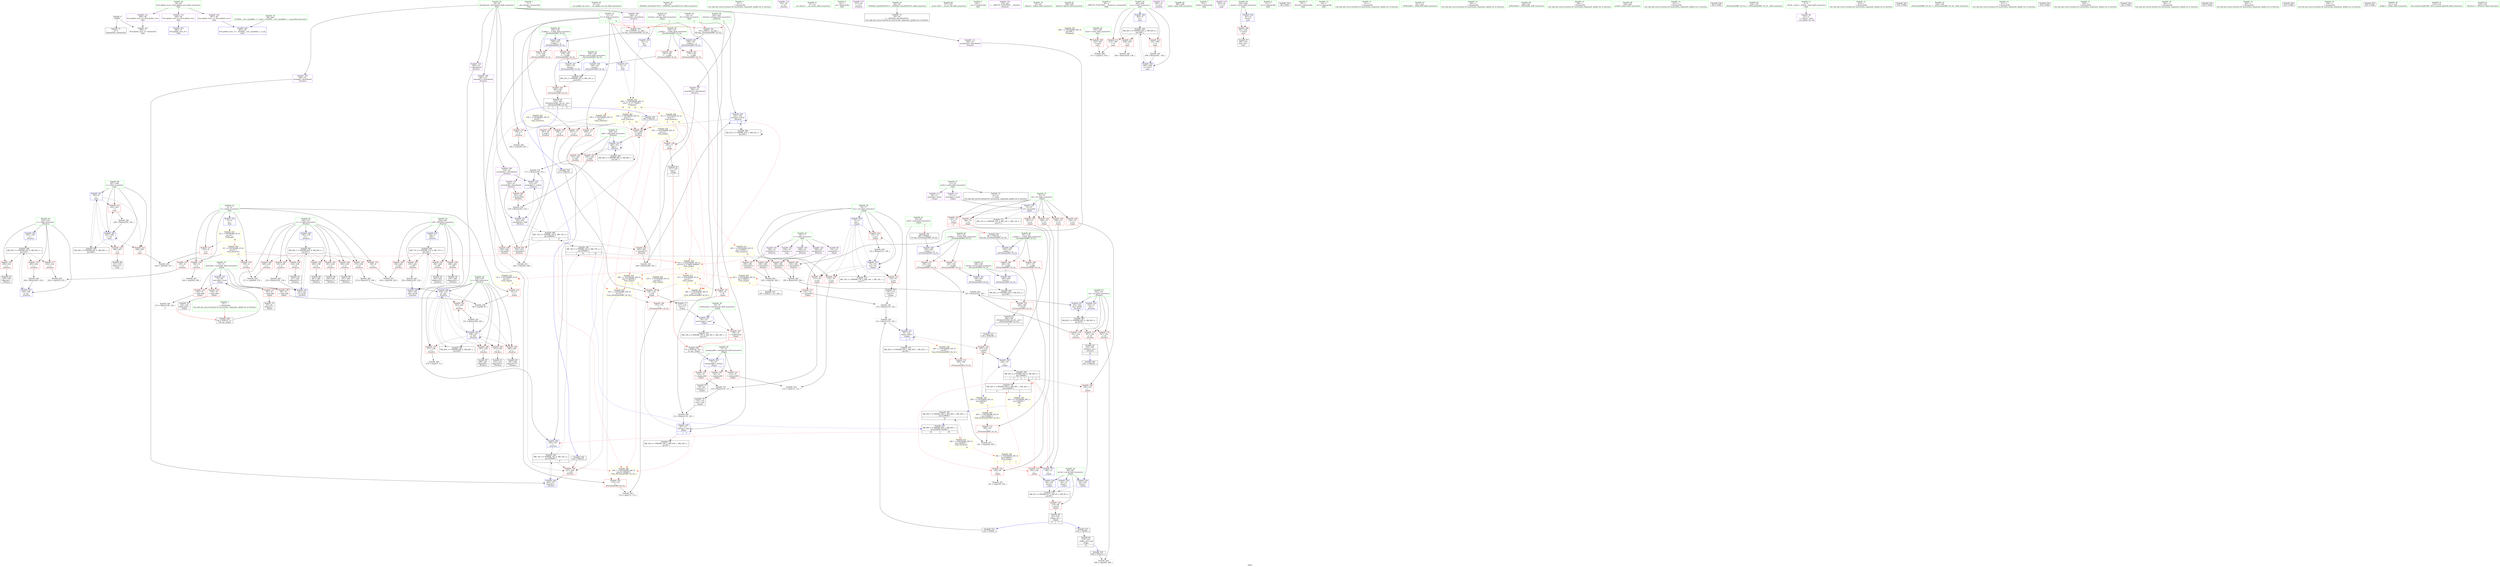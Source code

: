 digraph "SVFG" {
	label="SVFG";

	Node0x55d8eba60d40 [shape=record,color=grey,label="{NodeID: 0\nNullPtr}"];
	Node0x55d8eba60d40 -> Node0x55d8eba88a40[style=solid];
	Node0x55d8eba60d40 -> Node0x55d8eba8b7a0[style=solid];
	Node0x55d8ebab9d10 [shape=record,color=yellow,style=double,label="{NodeID: 443\n30V_1 = ENCHI(MR_30V_0)\npts\{13 \}\nFun[_ZSt3minIxERKT_S2_S2_]}"];
	Node0x55d8ebab9d10 -> Node0x55d8eba8e7e0[style=dashed];
	Node0x55d8ebab9d10 -> Node0x55d8eba8e8b0[style=dashed];
	Node0x55d8eba9c380 [shape=record,color=grey,label="{NodeID: 360\n360 = cmp(359, 361, )\n}"];
	Node0x55d8eba8a0c0 [shape=record,color=red,label="{NodeID: 194\n338\<--244\n\<--i28\n_Z5solvev\n}"];
	Node0x55d8eba8a0c0 -> Node0x55d8eba9b600[style=solid];
	Node0x55d8eba871c0 [shape=record,color=purple,label="{NodeID: 111\n344\<--18\narrayidx33\<--distributed\n_Z5solvev\n}"];
	Node0x55d8eba871c0 -> Node0x55d8eba8aa80[style=solid];
	Node0x55d8eba853d0 [shape=record,color=green,label="{NodeID: 28\n36\<--40\nllvm.global_ctors\<--llvm.global_ctors_field_insensitive\nGlob }"];
	Node0x55d8eba853d0 -> Node0x55d8eba8c1f0[style=solid];
	Node0x55d8eba853d0 -> Node0x55d8eba8c2f0[style=solid];
	Node0x55d8eba853d0 -> Node0x55d8eba8c3f0[style=solid];
	Node0x55d8eba915e0 [shape=record,color=black,label="{NodeID: 388\nMR_71V_3 = PHI(MR_71V_4, MR_71V_2, )\npts\{245 \}\n}"];
	Node0x55d8eba915e0 -> Node0x55d8eba8a0c0[style=dashed];
	Node0x55d8eba915e0 -> Node0x55d8eba8a190[style=dashed];
	Node0x55d8eba915e0 -> Node0x55d8eba8a260[style=dashed];
	Node0x55d8eba915e0 -> Node0x55d8eba8a330[style=dashed];
	Node0x55d8eba915e0 -> Node0x55d8eba954b0[style=dashed];
	Node0x55d8eba8b8a0 [shape=record,color=blue,label="{NodeID: 222\n70\<--66\ntask.addr\<--task\n_Z2goii\n}"];
	Node0x55d8eba8b8a0 -> Node0x55d8eba8d050[style=dashed];
	Node0x55d8eba8b8a0 -> Node0x55d8eba8d120[style=dashed];
	Node0x55d8eba8b8a0 -> Node0x55d8eba8d1f0[style=dashed];
	Node0x55d8eba8b8a0 -> Node0x55d8eba8d2c0[style=dashed];
	Node0x55d8eba8d2c0 [shape=record,color=red,label="{NodeID: 139\n136\<--70\n\<--task.addr\n_Z2goii\n}"];
	Node0x55d8eba8d2c0 -> Node0x55d8eba9b180[style=solid];
	Node0x55d8eba87cc0 [shape=record,color=green,label="{NodeID: 56\n238\<--239\nj\<--j_field_insensitive\n_Z5solvev\n}"];
	Node0x55d8eba87cc0 -> Node0x55d8eba8f9c0[style=solid];
	Node0x55d8eba87cc0 -> Node0x55d8eba8fa90[style=solid];
	Node0x55d8eba87cc0 -> Node0x55d8eba8fb60[style=solid];
	Node0x55d8eba87cc0 -> Node0x55d8eba8fc30[style=solid];
	Node0x55d8eba87cc0 -> Node0x55d8eba8fd00[style=solid];
	Node0x55d8eba87cc0 -> Node0x55d8eba94d60[style=solid];
	Node0x55d8eba87cc0 -> Node0x55d8eba95170[style=solid];
	Node0x55d8eba99b00 [shape=record,color=grey,label="{NodeID: 333\n317 = Binary(316, 312, )\n}"];
	Node0x55d8eba99b00 -> Node0x55d8eba94fd0[style=solid];
	Node0x55d8eba94e30 [shape=record,color=blue,label="{NodeID: 250\n242\<--304\nref.tmp\<--sub16\n_Z5solvev\n|{|<s3>9}}"];
	Node0x55d8eba94e30 -> Node0x55d8eba8a810[style=dashed];
	Node0x55d8eba94e30 -> Node0x55d8eba94e30[style=dashed];
	Node0x55d8eba94e30 -> Node0x55d8eba901e0[style=dashed];
	Node0x55d8eba94e30:s3 -> Node0x55d8ebaba0c0[style=dashed,color=red];
	Node0x55d8eba8e980 [shape=record,color=red,label="{NodeID: 167\n209\<--189\n\<--retval\n_ZSt3maxIxERKT_S2_S2_\n}"];
	Node0x55d8eba8e980 -> Node0x55d8eba893c0[style=solid];
	Node0x55d8eba89560 [shape=record,color=black,label="{NodeID: 84\n213\<--222\n_Z2dpv_ret\<--call\n_Z2dpv\n|{<s0>10}}"];
	Node0x55d8eba89560:s0 -> Node0x55d8ebada300[style=solid,color=blue];
	Node0x55d8eba77ed0 [shape=record,color=green,label="{NodeID: 1\n7\<--1\n__dso_handle\<--dummyObj\nGlob }"];
	Node0x55d8eba9c500 [shape=record,color=grey,label="{NodeID: 361\n364 = cmp(363, 365, )\n}"];
	Node0x55d8eba8a190 [shape=record,color=red,label="{NodeID: 195\n342\<--244\n\<--i28\n_Z5solvev\n}"];
	Node0x55d8eba8a190 -> Node0x55d8eba89cb0[style=solid];
	Node0x55d8eba87290 [shape=record,color=purple,label="{NodeID: 112\n94\<--21\narrayidx\<--cache\n_Z2goii\n}"];
	Node0x55d8eba854d0 [shape=record,color=green,label="{NodeID: 29\n41\<--42\n__cxx_global_var_init\<--__cxx_global_var_init_field_insensitive\n}"];
	Node0x55d8eba91ae0 [shape=record,color=black,label="{NodeID: 389\nMR_62V_3 = PHI(MR_62V_4, MR_62V_2, )\npts\{235 \}\n}"];
	Node0x55d8eba91ae0 -> Node0x55d8eba8f1a0[style=dashed];
	Node0x55d8eba91ae0 -> Node0x55d8eba8f270[style=dashed];
	Node0x55d8eba91ae0 -> Node0x55d8eba8f340[style=dashed];
	Node0x55d8eba91ae0 -> Node0x55d8eba94bc0[style=dashed];
	Node0x55d8eba8b970 [shape=record,color=blue,label="{NodeID: 223\n72\<--67\nenergy.addr\<--energy\n_Z2goii\n}"];
	Node0x55d8eba8b970 -> Node0x55d8eba8d390[style=dashed];
	Node0x55d8eba8b970 -> Node0x55d8eba8d460[style=dashed];
	Node0x55d8eba8b970 -> Node0x55d8eba8d530[style=dashed];
	Node0x55d8eba8d390 [shape=record,color=red,label="{NodeID: 140\n95\<--72\n\<--energy.addr\n_Z2goii\n}"];
	Node0x55d8eba8d390 -> Node0x55d8eba88e10[style=solid];
	Node0x55d8eba87d90 [shape=record,color=green,label="{NodeID: 57\n240\<--241\ntake\<--take_field_insensitive\n_Z5solvev\n}"];
	Node0x55d8eba87d90 -> Node0x55d8eba89f20[style=solid];
	Node0x55d8eba87d90 -> Node0x55d8eba89ff0[style=solid];
	Node0x55d8eba87d90 -> Node0x55d8eba94f00[style=solid];
	Node0x55d8eba99c80 [shape=record,color=grey,label="{NodeID: 334\n324 = Binary(323, 319, )\n}"];
	Node0x55d8eba99c80 -> Node0x55d8eba950a0[style=solid];
	Node0x55d8eba94f00 [shape=record,color=blue,label="{NodeID: 251\n240\<--310\ntake\<--\n_Z5solvev\n}"];
	Node0x55d8eba94f00 -> Node0x55d8eba89f20[style=dashed];
	Node0x55d8eba94f00 -> Node0x55d8eba89ff0[style=dashed];
	Node0x55d8eba94f00 -> Node0x55d8eba94f00[style=dashed];
	Node0x55d8eba94f00 -> Node0x55d8ebaaf2a0[style=dashed];
	Node0x55d8eba8ea50 [shape=record,color=red,label="{NodeID: 168\n197\<--191\n\<--__a.addr\n_ZSt3maxIxERKT_S2_S2_\n}"];
	Node0x55d8eba8ea50 -> Node0x55d8eba8ed90[style=solid];
	Node0x55d8eba89630 [shape=record,color=black,label="{NodeID: 85\n259\<--258\nidxprom\<--\n_Z5solvev\n}"];
	Node0x55d8eba77f60 [shape=record,color=green,label="{NodeID: 2\n9\<--1\n\<--dummyObj\nCan only get source location for instruction, argument, global var or function.|{<s0>7}}"];
	Node0x55d8eba77f60:s0 -> Node0x55d8ebadb180[style=solid,color=red];
	Node0x55d8ebabf9a0 [shape=record,color=yellow,style=double,label="{NodeID: 528\n26V_5 = CSCHI(MR_26V_4)\npts\{230000 \}\nCS[]|{|<s2>5}}"];
	Node0x55d8ebabf9a0 -> Node0x55d8eba8e230[style=dashed];
	Node0x55d8ebabf9a0 -> Node0x55d8eba93f90[style=dashed];
	Node0x55d8ebabf9a0:s2 -> Node0x55d8ebab9c30[style=dashed,color=red];
	Node0x55d8eba9c680 [shape=record,color=grey,label="{NodeID: 362\n428 = cmp(426, 427, )\n}"];
	Node0x55d8eba8a260 [shape=record,color=red,label="{NodeID: 196\n346\<--244\n\<--i28\n_Z5solvev\n}"];
	Node0x55d8eba8a260 -> Node0x55d8eba89d80[style=solid];
	Node0x55d8eba87360 [shape=record,color=purple,label="{NodeID: 113\n97\<--21\narrayidx2\<--cache\n_Z2goii\n}"];
	Node0x55d8eba87360 -> Node0x55d8eba8bb10[style=solid];
	Node0x55d8eba855d0 [shape=record,color=green,label="{NodeID: 30\n45\<--46\n_ZNSt8ios_base4InitC1Ev\<--_ZNSt8ios_base4InitC1Ev_field_insensitive\n}"];
	Node0x55d8eba91bd0 [shape=record,color=black,label="{NodeID: 390\nMR_74V_3 = PHI(MR_74V_4, MR_74V_2, )\npts\{200000 \}\n|{|<s3>8}}"];
	Node0x55d8eba91bd0 -> Node0x55d8eba8a400[style=dashed];
	Node0x55d8eba91bd0 -> Node0x55d8eba94af0[style=dashed];
	Node0x55d8eba91bd0 -> Node0x55d8eba906e0[style=dashed];
	Node0x55d8eba91bd0:s3 -> Node0x55d8ebaba1d0[style=dashed,color=red];
	Node0x55d8eba8ba40 [shape=record,color=blue,label="{NodeID: 224\n68\<--12\nretval\<--\n_Z2goii\n}"];
	Node0x55d8eba8ba40 -> Node0x55d8eba6b400[style=dashed];
	Node0x55d8eba8d460 [shape=record,color=red,label="{NodeID: 141\n113\<--72\n\<--energy.addr\n_Z2goii\n}"];
	Node0x55d8eba8d460 -> Node0x55d8eba9ba80[style=solid];
	Node0x55d8eba87e60 [shape=record,color=green,label="{NodeID: 58\n242\<--243\nref.tmp\<--ref.tmp_field_insensitive\n_Z5solvev\n|{|<s1>9}}"];
	Node0x55d8eba87e60 -> Node0x55d8eba94e30[style=solid];
	Node0x55d8eba87e60:s1 -> Node0x55d8ebadb760[style=solid,color=red];
	Node0x55d8eba99e00 [shape=record,color=grey,label="{NodeID: 335\n327 = Binary(326, 328, )\n}"];
	Node0x55d8eba99e00 -> Node0x55d8eba95170[style=solid];
	Node0x55d8eba94fd0 [shape=record,color=blue,label="{NodeID: 252\n315\<--317\narrayidx21\<--sub22\n_Z5solvev\n}"];
	Node0x55d8eba94fd0 -> Node0x55d8eba8a9b0[style=dashed];
	Node0x55d8eba94fd0 -> Node0x55d8eba950a0[style=dashed];
	Node0x55d8eba8eb20 [shape=record,color=red,label="{NodeID: 169\n206\<--191\n\<--__a.addr\n_ZSt3maxIxERKT_S2_S2_\n}"];
	Node0x55d8eba8eb20 -> Node0x55d8eba947b0[style=solid];
	Node0x55d8eba89700 [shape=record,color=black,label="{NodeID: 86\n281\<--280\nidxprom6\<--\n_Z5solvev\n}"];
	Node0x55d8eba839f0 [shape=record,color=green,label="{NodeID: 3\n12\<--1\n\<--dummyObj\nCan only get source location for instruction, argument, global var or function.}"];
	Node0x55d8eba9c800 [shape=record,color=grey,label="{NodeID: 363\n295 = cmp(290, 294, )\n}"];
	Node0x55d8eba9c800 -> Node0x55d8eba993a0[style=solid];
	Node0x55d8eba8a330 [shape=record,color=red,label="{NodeID: 197\n355\<--244\n\<--i28\n_Z5solvev\n}"];
	Node0x55d8eba8a330 -> Node0x55d8eba9ab80[style=solid];
	Node0x55d8eba87430 [shape=record,color=purple,label="{NodeID: 114\n372\<--24\n\<--.str\n_Z5solvev\n}"];
	Node0x55d8eba856d0 [shape=record,color=green,label="{NodeID: 31\n51\<--52\n__cxa_atexit\<--__cxa_atexit_field_insensitive\n}"];
	Node0x55d8eba8bb10 [shape=record,color=blue,label="{NodeID: 225\n74\<--97\nret\<--arrayidx2\n_Z2goii\n}"];
	Node0x55d8eba8bb10 -> Node0x55d8eba8d600[style=dashed];
	Node0x55d8eba8bb10 -> Node0x55d8eba8d6d0[style=dashed];
	Node0x55d8eba8bb10 -> Node0x55d8eba8d7a0[style=dashed];
	Node0x55d8eba8bb10 -> Node0x55d8eba8d870[style=dashed];
	Node0x55d8eba8bb10 -> Node0x55d8eba8d940[style=dashed];
	Node0x55d8eba8bb10 -> Node0x55d8eba8da10[style=dashed];
	Node0x55d8eba8bb10 -> Node0x55d8eba6b4f0[style=dashed];
	Node0x55d8eba8d530 [shape=record,color=red,label="{NodeID: 142\n116\<--72\n\<--energy.addr\n_Z2goii\n}"];
	Node0x55d8eba8d530 -> Node0x55d8eba9a100[style=solid];
	Node0x55d8eba87f30 [shape=record,color=green,label="{NodeID: 59\n244\<--245\ni28\<--i28_field_insensitive\n_Z5solvev\n}"];
	Node0x55d8eba87f30 -> Node0x55d8eba8a0c0[style=solid];
	Node0x55d8eba87f30 -> Node0x55d8eba8a190[style=solid];
	Node0x55d8eba87f30 -> Node0x55d8eba8a260[style=solid];
	Node0x55d8eba87f30 -> Node0x55d8eba8a330[style=solid];
	Node0x55d8eba87f30 -> Node0x55d8eba95310[style=solid];
	Node0x55d8eba87f30 -> Node0x55d8eba954b0[style=solid];
	Node0x55d8eba99f80 [shape=record,color=grey,label="{NodeID: 336\n121 = Binary(119, 120, )\n}"];
	Node0x55d8eba99f80 -> Node0x55d8eba8be50[style=solid];
	Node0x55d8eba950a0 [shape=record,color=blue,label="{NodeID: 253\n322\<--324\narrayidx24\<--add\n_Z5solvev\n}"];
	Node0x55d8eba950a0 -> Node0x55d8ebaae3a0[style=dashed];
	Node0x55d8eba8ebf0 [shape=record,color=red,label="{NodeID: 170\n199\<--193\n\<--__b.addr\n_ZSt3maxIxERKT_S2_S2_\n}"];
	Node0x55d8eba8ebf0 -> Node0x55d8eba8ee60[style=solid];
	Node0x55d8eba897d0 [shape=record,color=black,label="{NodeID: 87\n288\<--287\nidxprom9\<--\n_Z5solvev\n}"];
	Node0x55d8eba83a80 [shape=record,color=green,label="{NodeID: 4\n24\<--1\n.str\<--dummyObj\nGlob }"];
	Node0x55d8ebabfc60 [shape=record,color=yellow,style=double,label="{NodeID: 530\n26V_2 = CSCHI(MR_26V_1)\npts\{230000 \}\nCS[]|{<s0>10}}"];
	Node0x55d8ebabfc60:s0 -> Node0x55d8ebab58a0[style=dashed,color=blue];
	Node0x55d8ebaba0c0 [shape=record,color=yellow,style=double,label="{NodeID: 447\n38V_1 = ENCHI(MR_38V_0)\npts\{15 243 \}\nFun[_ZSt3minIxERKT_S2_S2_]}"];
	Node0x55d8ebaba0c0 -> Node0x55d8eba8e8b0[style=dashed];
	Node0x55d8eba9c980 [shape=record,color=grey,label="{NodeID: 364\n369 = cmp(367, 368, )\n}"];
	Node0x55d8eba8a400 [shape=record,color=red,label="{NodeID: 198\n257\<--256\n\<--call\n_Z5solvev\n}"];
	Node0x55d8eba8a400 -> Node0x55d8eba94af0[style=solid];
	Node0x55d8eba87500 [shape=record,color=purple,label="{NodeID: 115\n373\<--26\n\<--.str.1\n_Z5solvev\n}"];
	Node0x55d8eba857d0 [shape=record,color=green,label="{NodeID: 32\n50\<--56\n_ZNSt8ios_base4InitD1Ev\<--_ZNSt8ios_base4InitD1Ev_field_insensitive\n}"];
	Node0x55d8eba857d0 -> Node0x55d8eba88c40[style=solid];
	Node0x55d8eba8bbe0 [shape=record,color=blue,label="{NodeID: 226\n68\<--105\nretval\<--\n_Z2goii\n}"];
	Node0x55d8eba8bbe0 -> Node0x55d8eba6b400[style=dashed];
	Node0x55d8eba8d600 [shape=record,color=red,label="{NodeID: 143\n99\<--74\n\<--ret\n_Z2goii\n}"];
	Node0x55d8eba8d600 -> Node0x55d8eba8def0[style=solid];
	Node0x55d8eba88000 [shape=record,color=green,label="{NodeID: 60\n377\<--378\n__assert_fail\<--__assert_fail_field_insensitive\n}"];
	Node0x55d8eba9a100 [shape=record,color=grey,label="{NodeID: 337\n118 = Binary(116, 117, )\n}"];
	Node0x55d8eba9a100 -> Node0x55d8eba88ee0[style=solid];
	Node0x55d8eba95170 [shape=record,color=blue,label="{NodeID: 254\n238\<--327\nj\<--dec\n_Z5solvev\n}"];
	Node0x55d8eba95170 -> Node0x55d8eba8f9c0[style=dashed];
	Node0x55d8eba95170 -> Node0x55d8eba8fa90[style=dashed];
	Node0x55d8eba95170 -> Node0x55d8eba8fb60[style=dashed];
	Node0x55d8eba95170 -> Node0x55d8eba8fc30[style=dashed];
	Node0x55d8eba95170 -> Node0x55d8eba8fd00[style=dashed];
	Node0x55d8eba95170 -> Node0x55d8eba95170[style=dashed];
	Node0x55d8eba95170 -> Node0x55d8ebaaeda0[style=dashed];
	Node0x55d8eba8ecc0 [shape=record,color=red,label="{NodeID: 171\n203\<--193\n\<--__b.addr\n_ZSt3maxIxERKT_S2_S2_\n}"];
	Node0x55d8eba8ecc0 -> Node0x55d8eba946e0[style=solid];
	Node0x55d8eba898a0 [shape=record,color=black,label="{NodeID: 88\n292\<--291\nidxprom11\<--\n_Z5solvev\n}"];
	Node0x55d8eba83b10 [shape=record,color=green,label="{NodeID: 5\n26\<--1\n.str.1\<--dummyObj\nGlob }"];
	Node0x55d8ebaba1d0 [shape=record,color=yellow,style=double,label="{NodeID: 448\n40V_1 = ENCHI(MR_40V_0)\npts\{81 200000 \}\nFun[_ZSt3minIxERKT_S2_S2_]}"];
	Node0x55d8ebaba1d0 -> Node0x55d8eba8e7e0[style=dashed];
	Node0x55d8eba9cb00 [shape=record,color=grey,label="{NodeID: 365\n254 = cmp(252, 253, )\n}"];
	Node0x55d8eba8a4d0 [shape=record,color=red,label="{NodeID: 199\n283\<--282\n\<--arrayidx7\n_Z5solvev\n}"];
	Node0x55d8eba8a4d0 -> Node0x55d8eba9b900[style=solid];
	Node0x55d8eba8bf80 [shape=record,color=purple,label="{NodeID: 116\n374\<--28\n\<--__PRETTY_FUNCTION__._Z5solvev\n_Z5solvev\n}"];
	Node0x55d8eba858d0 [shape=record,color=green,label="{NodeID: 33\n63\<--64\n_Z2goii\<--_Z2goii_field_insensitive\n}"];
	Node0x55d8eba8bcb0 [shape=record,color=blue,label="{NodeID: 227\n108\<--12\n\<--\n_Z2goii\n}"];
	Node0x55d8eba8bcb0 -> Node0x55d8ebab53a0[style=dashed];
	Node0x55d8eba8d6d0 [shape=record,color=red,label="{NodeID: 144\n104\<--74\n\<--ret\n_Z2goii\n}"];
	Node0x55d8eba8d6d0 -> Node0x55d8eba8dfc0[style=solid];
	Node0x55d8eba88100 [shape=record,color=green,label="{NodeID: 61\n384\<--385\nfprintf\<--fprintf_field_insensitive\n}"];
	Node0x55d8eba9a280 [shape=record,color=grey,label="{NodeID: 338\n141 = Binary(135, 140, )\n}"];
	Node0x55d8eba9a280 -> Node0x55d8eba93ec0[style=solid];
	Node0x55d8eba95240 [shape=record,color=blue,label="{NodeID: 255\n236\<--333\ni1\<--inc26\n_Z5solvev\n}"];
	Node0x55d8eba95240 -> Node0x55d8ebaae8a0[style=dashed];
	Node0x55d8eba8ed90 [shape=record,color=red,label="{NodeID: 172\n198\<--197\n\<--\n_ZSt3maxIxERKT_S2_S2_\n}"];
	Node0x55d8eba8ed90 -> Node0x55d8eba9bf00[style=solid];
	Node0x55d8eba89970 [shape=record,color=black,label="{NodeID: 89\n301\<--300\nidxprom14\<--\n_Z5solvev\n}"];
	Node0x55d8eba83ba0 [shape=record,color=green,label="{NodeID: 6\n28\<--1\n__PRETTY_FUNCTION__._Z5solvev\<--dummyObj\nGlob }"];
	Node0x55d8ebad9f40 [shape=record,color=black,label="{NodeID: 532\n140 = PHI(65, )\n}"];
	Node0x55d8ebad9f40 -> Node0x55d8eba9a280[style=solid];
	Node0x55d8eba9cc80 [shape=record,color=grey,label="{NodeID: 366\n417 = cmp(415, 416, )\n}"];
	Node0x55d8eba8a5a0 [shape=record,color=red,label="{NodeID: 200\n290\<--289\n\<--arrayidx10\n_Z5solvev\n}"];
	Node0x55d8eba8a5a0 -> Node0x55d8eba9c800[style=solid];
	Node0x55d8eba8c050 [shape=record,color=purple,label="{NodeID: 117\n382\<--31\n\<--.str.2\n_Z5solvev\n}"];
	Node0x55d8eba859d0 [shape=record,color=green,label="{NodeID: 34\n68\<--69\nretval\<--retval_field_insensitive\n_Z2goii\n}"];
	Node0x55d8eba859d0 -> Node0x55d8eba8cf80[style=solid];
	Node0x55d8eba859d0 -> Node0x55d8eba8ba40[style=solid];
	Node0x55d8eba859d0 -> Node0x55d8eba8bbe0[style=solid];
	Node0x55d8eba859d0 -> Node0x55d8eba94130[style=solid];
	Node0x55d8eba8bd80 [shape=record,color=blue,label="{NodeID: 228\n76\<--9\nuse\<--\n_Z2goii\n}"];
	Node0x55d8eba8bd80 -> Node0x55d8eba8dae0[style=dashed];
	Node0x55d8eba8bd80 -> Node0x55d8eba8dbb0[style=dashed];
	Node0x55d8eba8bd80 -> Node0x55d8eba8dc80[style=dashed];
	Node0x55d8eba8bd80 -> Node0x55d8eba8dd50[style=dashed];
	Node0x55d8eba8bd80 -> Node0x55d8eba94060[style=dashed];
	Node0x55d8eba8bd80 -> Node0x55d8eba6b5e0[style=dashed];
	Node0x55d8eba8d7a0 [shape=record,color=red,label="{NodeID: 145\n108\<--74\n\<--ret\n_Z2goii\n}"];
	Node0x55d8eba8d7a0 -> Node0x55d8eba8bcb0[style=solid];
	Node0x55d8eba88200 [shape=record,color=green,label="{NodeID: 62\n398\<--399\nmain\<--main_field_insensitive\n}"];
	Node0x55d8eba9a400 [shape=record,color=grey,label="{NodeID: 339\n264 = Binary(263, 138, )\n}"];
	Node0x55d8eba9a400 -> Node0x55d8eba94bc0[style=solid];
	Node0x55d8eba95310 [shape=record,color=blue,label="{NodeID: 256\n244\<--9\ni28\<--\n_Z5solvev\n}"];
	Node0x55d8eba95310 -> Node0x55d8eba915e0[style=dashed];
	Node0x55d8eba8ee60 [shape=record,color=red,label="{NodeID: 173\n200\<--199\n\<--\n_ZSt3maxIxERKT_S2_S2_\n}"];
	Node0x55d8eba8ee60 -> Node0x55d8eba9bf00[style=solid];
	Node0x55d8eba89a40 [shape=record,color=black,label="{NodeID: 90\n307\<--306\nidxprom17\<--\n_Z5solvev\n}"];
	Node0x55d8eba843e0 [shape=record,color=green,label="{NodeID: 7\n30\<--1\nstderr\<--dummyObj\nGlob }"];
	Node0x55d8ebada130 [shape=record,color=black,label="{NodeID: 533\n144 = PHI(186, )\n}"];
	Node0x55d8ebada130 -> Node0x55d8eba8e230[style=solid];
	Node0x55d8eba6acf0 [shape=record,color=black,label="{NodeID: 367\nMR_86V_2 = PHI(MR_86V_3, MR_86V_1, )\npts\{200000 230000 \}\n|{<s0>18|<s1>18}}"];
	Node0x55d8eba6acf0:s0 -> Node0x55d8eba94950[style=dashed,color=red];
	Node0x55d8eba6acf0:s1 -> Node0x55d8ebab7920[style=dashed,color=red];
	Node0x55d8eba8a670 [shape=record,color=red,label="{NodeID: 201\n294\<--293\n\<--arrayidx12\n_Z5solvev\n}"];
	Node0x55d8eba8a670 -> Node0x55d8eba9c800[style=solid];
	Node0x55d8eba8c120 [shape=record,color=purple,label="{NodeID: 118\n442\<--34\n\<--.str.3\nmain\n}"];
	Node0x55d8eba85aa0 [shape=record,color=green,label="{NodeID: 35\n70\<--71\ntask.addr\<--task.addr_field_insensitive\n_Z2goii\n}"];
	Node0x55d8eba85aa0 -> Node0x55d8eba8d050[style=solid];
	Node0x55d8eba85aa0 -> Node0x55d8eba8d120[style=solid];
	Node0x55d8eba85aa0 -> Node0x55d8eba8d1f0[style=solid];
	Node0x55d8eba85aa0 -> Node0x55d8eba8d2c0[style=solid];
	Node0x55d8eba85aa0 -> Node0x55d8eba8b8a0[style=solid];
	Node0x55d8eba8be50 [shape=record,color=blue,label="{NodeID: 229\n80\<--121\nref.tmp\<--add\n_Z2goii\n|{|<s3>3}}"];
	Node0x55d8eba8be50 -> Node0x55d8eba8e090[style=dashed];
	Node0x55d8eba8be50 -> Node0x55d8eba8be50[style=dashed];
	Node0x55d8eba8be50 -> Node0x55d8ebaac5a0[style=dashed];
	Node0x55d8eba8be50:s3 -> Node0x55d8ebaba1d0[style=dashed,color=red];
	Node0x55d8eba8d870 [shape=record,color=red,label="{NodeID: 146\n143\<--74\n\<--ret\n_Z2goii\n|{<s0>5}}"];
	Node0x55d8eba8d870:s0 -> Node0x55d8ebadb540[style=solid,color=red];
	Node0x55d8eba88300 [shape=record,color=green,label="{NodeID: 63\n401\<--402\nretval\<--retval_field_insensitive\nmain\n}"];
	Node0x55d8eba88300 -> Node0x55d8eba8ac20[style=solid];
	Node0x55d8eba88300 -> Node0x55d8eba95580[style=solid];
	Node0x55d8eba9a580 [shape=record,color=grey,label="{NodeID: 340\n274 = Binary(273, 138, )\n}"];
	Node0x55d8eba9a580 -> Node0x55d8eba94d60[style=solid];
	Node0x55d8eba953e0 [shape=record,color=blue,label="{NodeID: 257\n232\<--352\nret\<--add36\n_Z5solvev\n}"];
	Node0x55d8eba953e0 -> Node0x55d8eba910e0[style=dashed];
	Node0x55d8eba8ef30 [shape=record,color=red,label="{NodeID: 174\n351\<--232\n\<--ret\n_Z5solvev\n}"];
	Node0x55d8eba8ef30 -> Node0x55d8eba9aa00[style=solid];
	Node0x55d8eba89b10 [shape=record,color=black,label="{NodeID: 91\n314\<--313\nidxprom20\<--\n_Z5solvev\n}"];
	Node0x55d8eba84470 [shape=record,color=green,label="{NodeID: 8\n31\<--1\n.str.2\<--dummyObj\nGlob }"];
	Node0x55d8ebada230 [shape=record,color=black,label="{NodeID: 534\n48 = PHI()\n}"];
	Node0x55d8eba6b220 [shape=record,color=black,label="{NodeID: 368\nMR_84V_2 = PHI(MR_84V_4, MR_84V_1, )\npts\{408 \}\n}"];
	Node0x55d8eba6b220 -> Node0x55d8eba95720[style=dashed];
	Node0x55d8eba8a740 [shape=record,color=red,label="{NodeID: 202\n303\<--302\n\<--arrayidx15\n_Z5solvev\n}"];
	Node0x55d8eba8a740 -> Node0x55d8eba99980[style=solid];
	Node0x55d8eba8c1f0 [shape=record,color=purple,label="{NodeID: 119\n466\<--36\nllvm.global_ctors_0\<--llvm.global_ctors\nGlob }"];
	Node0x55d8eba8c1f0 -> Node0x55d8eba8b5a0[style=solid];
	Node0x55d8eba85b70 [shape=record,color=green,label="{NodeID: 36\n72\<--73\nenergy.addr\<--energy.addr_field_insensitive\n_Z2goii\n}"];
	Node0x55d8eba85b70 -> Node0x55d8eba8d390[style=solid];
	Node0x55d8eba85b70 -> Node0x55d8eba8d460[style=solid];
	Node0x55d8eba85b70 -> Node0x55d8eba8d530[style=solid];
	Node0x55d8eba85b70 -> Node0x55d8eba8b970[style=solid];
	Node0x55d8ebab53a0 [shape=record,color=black,label="{NodeID: 396\nMR_26V_4 = PHI(MR_26V_6, MR_26V_3, )\npts\{230000 \}\n|{|<s2>4|<s3>4|<s4>4|<s5>4}}"];
	Node0x55d8ebab53a0 -> Node0x55d8eba8e300[style=dashed];
	Node0x55d8ebab53a0 -> Node0x55d8ebaacfa0[style=dashed];
	Node0x55d8ebab53a0:s2 -> Node0x55d8eba8def0[style=dashed,color=red];
	Node0x55d8ebab53a0:s3 -> Node0x55d8eba8dfc0[style=dashed,color=red];
	Node0x55d8ebab53a0:s4 -> Node0x55d8eba8bcb0[style=dashed,color=red];
	Node0x55d8ebab53a0:s5 -> Node0x55d8ebaacfa0[style=dashed,color=red];
	Node0x55d8eba93df0 [shape=record,color=blue,label="{NodeID: 230\n78\<--127\nnextEnergy\<--conv7\n_Z2goii\n}"];
	Node0x55d8eba93df0 -> Node0x55d8eba8de20[style=dashed];
	Node0x55d8eba93df0 -> Node0x55d8eba93df0[style=dashed];
	Node0x55d8eba93df0 -> Node0x55d8ebaac4b0[style=dashed];
	Node0x55d8eba8d940 [shape=record,color=red,label="{NodeID: 147\n148\<--74\n\<--ret\n_Z2goii\n}"];
	Node0x55d8eba8d940 -> Node0x55d8eba93f90[style=solid];
	Node0x55d8eba883d0 [shape=record,color=green,label="{NodeID: 64\n403\<--404\ncases\<--cases_field_insensitive\nmain\n}"];
	Node0x55d8eba883d0 -> Node0x55d8eba8acf0[style=solid];
	Node0x55d8ebaabf40 [shape=record,color=yellow,style=double,label="{NodeID: 424\n22V_1 = ENCHI(MR_22V_0)\npts\{243 \}\nFun[_Z2goii]}"];
	Node0x55d8ebaabf40 -> Node0x55d8eba8e090[style=dashed];
	Node0x55d8eba9a700 [shape=record,color=grey,label="{NodeID: 341\n135 = Binary(132, 134, )\n}"];
	Node0x55d8eba9a700 -> Node0x55d8eba9a280[style=solid];
	Node0x55d8eba954b0 [shape=record,color=blue,label="{NodeID: 258\n244\<--356\ni28\<--inc38\n_Z5solvev\n}"];
	Node0x55d8eba954b0 -> Node0x55d8eba915e0[style=dashed];
	Node0x55d8eba8f000 [shape=record,color=red,label="{NodeID: 175\n367\<--232\n\<--ret\n_Z5solvev\n}"];
	Node0x55d8eba8f000 -> Node0x55d8eba9c980[style=solid];
	Node0x55d8eba89be0 [shape=record,color=black,label="{NodeID: 92\n321\<--320\nidxprom23\<--\n_Z5solvev\n}"];
	Node0x55d8eba84500 [shape=record,color=green,label="{NodeID: 9\n33\<--1\n_ZSt3cin\<--dummyObj\nGlob }"];
	Node0x55d8ebada300 [shape=record,color=black,label="{NodeID: 535\n368 = PHI(213, )\n}"];
	Node0x55d8ebada300 -> Node0x55d8eba9c980[style=solid];
	Node0x55d8eba6b310 [shape=record,color=black,label="{NodeID: 369\nMR_82V_3 = PHI(MR_82V_4, MR_82V_2, )\npts\{406 \}\n}"];
	Node0x55d8eba6b310 -> Node0x55d8eba8adc0[style=dashed];
	Node0x55d8eba6b310 -> Node0x55d8eba8ae90[style=dashed];
	Node0x55d8eba6b310 -> Node0x55d8eba8af60[style=dashed];
	Node0x55d8eba6b310 -> Node0x55d8eba958c0[style=dashed];
	Node0x55d8eba8a810 [shape=record,color=red,label="{NodeID: 203\n310\<--309\n\<--call19\n_Z5solvev\n}"];
	Node0x55d8eba8a810 -> Node0x55d8eba94f00[style=solid];
	Node0x55d8eba8c2f0 [shape=record,color=purple,label="{NodeID: 120\n467\<--36\nllvm.global_ctors_1\<--llvm.global_ctors\nGlob }"];
	Node0x55d8eba8c2f0 -> Node0x55d8eba8b6a0[style=solid];
	Node0x55d8eba85c40 [shape=record,color=green,label="{NodeID: 37\n74\<--75\nret\<--ret_field_insensitive\n_Z2goii\n}"];
	Node0x55d8eba85c40 -> Node0x55d8eba8d600[style=solid];
	Node0x55d8eba85c40 -> Node0x55d8eba8d6d0[style=solid];
	Node0x55d8eba85c40 -> Node0x55d8eba8d7a0[style=solid];
	Node0x55d8eba85c40 -> Node0x55d8eba8d870[style=solid];
	Node0x55d8eba85c40 -> Node0x55d8eba8d940[style=solid];
	Node0x55d8eba85c40 -> Node0x55d8eba8da10[style=solid];
	Node0x55d8eba85c40 -> Node0x55d8eba8bb10[style=solid];
	Node0x55d8ebab58a0 [shape=record,color=black,label="{NodeID: 397\nMR_26V_3 = PHI(MR_26V_2, MR_26V_1, MR_26V_1, )\npts\{230000 \}\n|{<s0>18}}"];
	Node0x55d8ebab58a0:s0 -> Node0x55d8eba6acf0[style=dashed,color=blue];
	Node0x55d8eba93ec0 [shape=record,color=blue,label="{NodeID: 231\n82\<--141\ncand\<--add13\n_Z2goii\n|{|<s3>5}}"];
	Node0x55d8eba93ec0 -> Node0x55d8eba8e230[style=dashed];
	Node0x55d8eba93ec0 -> Node0x55d8eba93ec0[style=dashed];
	Node0x55d8eba93ec0 -> Node0x55d8ebaacaa0[style=dashed];
	Node0x55d8eba93ec0:s3 -> Node0x55d8ebab9880[style=dashed,color=red];
	Node0x55d8eba8da10 [shape=record,color=red,label="{NodeID: 148\n155\<--74\n\<--ret\n_Z2goii\n}"];
	Node0x55d8eba8da10 -> Node0x55d8eba8e300[style=solid];
	Node0x55d8eba884a0 [shape=record,color=green,label="{NodeID: 65\n405\<--406\ncc\<--cc_field_insensitive\nmain\n}"];
	Node0x55d8eba884a0 -> Node0x55d8eba8adc0[style=solid];
	Node0x55d8eba884a0 -> Node0x55d8eba8ae90[style=solid];
	Node0x55d8eba884a0 -> Node0x55d8eba8af60[style=solid];
	Node0x55d8eba884a0 -> Node0x55d8eba95650[style=solid];
	Node0x55d8eba884a0 -> Node0x55d8eba958c0[style=solid];
	Node0x55d8ebaac020 [shape=record,color=yellow,style=double,label="{NodeID: 425\n24V_1 = ENCHI(MR_24V_0)\npts\{170000 \}\nFun[_Z2goii]|{|<s1>4}}"];
	Node0x55d8ebaac020 -> Node0x55d8eba8e160[style=dashed];
	Node0x55d8ebaac020:s1 -> Node0x55d8ebaac020[style=dashed,color=red];
	Node0x55d8eba9a880 [shape=record,color=grey,label="{NodeID: 342\n350 = Binary(345, 349, )\n}"];
	Node0x55d8eba9a880 -> Node0x55d8eba9aa00[style=solid];
	Node0x55d8eba95580 [shape=record,color=blue,label="{NodeID: 259\n401\<--9\nretval\<--\nmain\n}"];
	Node0x55d8eba95580 -> Node0x55d8eba8ac20[style=dashed];
	Node0x55d8eba8f0d0 [shape=record,color=red,label="{NodeID: 176\n387\<--232\n\<--ret\n_Z5solvev\n}"];
	Node0x55d8eba8f0d0 -> Node0x55d8eba89e50[style=solid];
	Node0x55d8eba89cb0 [shape=record,color=black,label="{NodeID: 93\n343\<--342\nidxprom32\<--\n_Z5solvev\n}"];
	Node0x55d8eba84590 [shape=record,color=green,label="{NodeID: 10\n34\<--1\n.str.3\<--dummyObj\nGlob }"];
	Node0x55d8ebada470 [shape=record,color=black,label="{NodeID: 536\n123 = PHI(161, )\n}"];
	Node0x55d8ebada470 -> Node0x55d8eba8e090[style=solid];
	Node0x55d8eba6b400 [shape=record,color=black,label="{NodeID: 370\nMR_6V_3 = PHI(MR_6V_5, MR_6V_2, MR_6V_4, )\npts\{69 \}\n}"];
	Node0x55d8eba6b400 -> Node0x55d8eba8cf80[style=dashed];
	Node0x55d8eba8a8e0 [shape=record,color=red,label="{NodeID: 204\n316\<--315\n\<--arrayidx21\n_Z5solvev\n}"];
	Node0x55d8eba8a8e0 -> Node0x55d8eba99b00[style=solid];
	Node0x55d8eba8c3f0 [shape=record,color=purple,label="{NodeID: 121\n468\<--36\nllvm.global_ctors_2\<--llvm.global_ctors\nGlob }"];
	Node0x55d8eba8c3f0 -> Node0x55d8eba8b7a0[style=solid];
	Node0x55d8eba85d10 [shape=record,color=green,label="{NodeID: 38\n76\<--77\nuse\<--use_field_insensitive\n_Z2goii\n}"];
	Node0x55d8eba85d10 -> Node0x55d8eba8dae0[style=solid];
	Node0x55d8eba85d10 -> Node0x55d8eba8dbb0[style=solid];
	Node0x55d8eba85d10 -> Node0x55d8eba8dc80[style=solid];
	Node0x55d8eba85d10 -> Node0x55d8eba8dd50[style=solid];
	Node0x55d8eba85d10 -> Node0x55d8eba8bd80[style=solid];
	Node0x55d8eba85d10 -> Node0x55d8eba94060[style=solid];
	Node0x55d8ebab5da0 [shape=record,color=black,label="{NodeID: 398\nMR_32V_3 = PHI(MR_32V_4, MR_32V_2, )\npts\{165 \}\n}"];
	Node0x55d8ebab5da0 -> Node0x55d8eba8e3d0[style=dashed];
	Node0x55d8eba93f90 [shape=record,color=blue,label="{NodeID: 232\n148\<--147\n\<--\n_Z2goii\n}"];
	Node0x55d8eba93f90 -> Node0x55d8ebab53a0[style=dashed];
	Node0x55d8eba8dae0 [shape=record,color=red,label="{NodeID: 149\n112\<--76\n\<--use\n_Z2goii\n}"];
	Node0x55d8eba8dae0 -> Node0x55d8eba9ba80[style=solid];
	Node0x55d8eba88570 [shape=record,color=green,label="{NodeID: 66\n407\<--408\ni\<--i_field_insensitive\nmain\n}"];
	Node0x55d8eba88570 -> Node0x55d8eba8b030[style=solid];
	Node0x55d8eba88570 -> Node0x55d8eba8b100[style=solid];
	Node0x55d8eba88570 -> Node0x55d8eba8b1d0[style=solid];
	Node0x55d8eba88570 -> Node0x55d8eba95720[style=solid];
	Node0x55d8eba88570 -> Node0x55d8eba957f0[style=solid];
	Node0x55d8eba9aa00 [shape=record,color=grey,label="{NodeID: 343\n352 = Binary(351, 350, )\n}"];
	Node0x55d8eba9aa00 -> Node0x55d8eba953e0[style=solid];
	Node0x55d8eba95650 [shape=record,color=blue,label="{NodeID: 260\n405\<--9\ncc\<--\nmain\n}"];
	Node0x55d8eba95650 -> Node0x55d8eba6b310[style=dashed];
	Node0x55d8eba8f1a0 [shape=record,color=red,label="{NodeID: 177\n252\<--234\n\<--i\n_Z5solvev\n}"];
	Node0x55d8eba8f1a0 -> Node0x55d8eba9cb00[style=solid];
	Node0x55d8eba89d80 [shape=record,color=black,label="{NodeID: 94\n347\<--346\nidxprom34\<--\n_Z5solvev\n}"];
	Node0x55d8eba84620 [shape=record,color=green,label="{NodeID: 11\n37\<--1\n\<--dummyObj\nCan only get source location for instruction, argument, global var or function.}"];
	Node0x55d8ebada5b0 [shape=record,color=black,label="{NodeID: 537\n222 = PHI(65, )\n}"];
	Node0x55d8ebada5b0 -> Node0x55d8eba89560[style=solid];
	Node0x55d8eba6b4f0 [shape=record,color=black,label="{NodeID: 371\nMR_12V_2 = PHI(MR_12V_3, MR_12V_1, MR_12V_3, )\npts\{75 \}\n}"];
	Node0x55d8eba8a9b0 [shape=record,color=red,label="{NodeID: 205\n323\<--322\n\<--arrayidx24\n_Z5solvev\n}"];
	Node0x55d8eba8a9b0 -> Node0x55d8eba99c80[style=solid];
	Node0x55d8eba8c4f0 [shape=record,color=red,label="{NodeID: 122\n87\<--8\n\<--n\n_Z2goii\n}"];
	Node0x55d8eba8c4f0 -> Node0x55d8eba9c080[style=solid];
	Node0x55d8eba85de0 [shape=record,color=green,label="{NodeID: 39\n78\<--79\nnextEnergy\<--nextEnergy_field_insensitive\n_Z2goii\n}"];
	Node0x55d8eba85de0 -> Node0x55d8eba8de20[style=solid];
	Node0x55d8eba85de0 -> Node0x55d8eba93df0[style=solid];
	Node0x55d8ebab62a0 [shape=record,color=yellow,style=double,label="{NodeID: 399\n54V_1 = ENCHI(MR_54V_0)\npts\{1 \}\nFun[_Z5solvev]}"];
	Node0x55d8ebab62a0 -> Node0x55d8eba8ceb0[style=dashed];
	Node0x55d8eba94060 [shape=record,color=blue,label="{NodeID: 233\n76\<--152\nuse\<--inc\n_Z2goii\n}"];
	Node0x55d8eba94060 -> Node0x55d8eba8dae0[style=dashed];
	Node0x55d8eba94060 -> Node0x55d8eba8dbb0[style=dashed];
	Node0x55d8eba94060 -> Node0x55d8eba8dc80[style=dashed];
	Node0x55d8eba94060 -> Node0x55d8eba8dd50[style=dashed];
	Node0x55d8eba94060 -> Node0x55d8eba94060[style=dashed];
	Node0x55d8eba94060 -> Node0x55d8eba6b5e0[style=dashed];
	Node0x55d8eba8dbb0 [shape=record,color=red,label="{NodeID: 150\n117\<--76\n\<--use\n_Z2goii\n}"];
	Node0x55d8eba8dbb0 -> Node0x55d8eba9a100[style=solid];
	Node0x55d8eba88640 [shape=record,color=green,label="{NodeID: 67\n411\<--412\n_ZNSirsERi\<--_ZNSirsERi_field_insensitive\n}"];
	Node0x55d8ebaac1e0 [shape=record,color=yellow,style=double,label="{NodeID: 427\n28V_1 = ENCHI(MR_28V_0)\npts\{13 200000 \}\nFun[_Z2goii]|{|<s1>3|<s2>3|<s3>4}}"];
	Node0x55d8ebaac1e0 -> Node0x55d8eba8e090[style=dashed];
	Node0x55d8ebaac1e0:s1 -> Node0x55d8ebab9d10[style=dashed,color=red];
	Node0x55d8ebaac1e0:s2 -> Node0x55d8ebaba1d0[style=dashed,color=red];
	Node0x55d8ebaac1e0:s3 -> Node0x55d8ebaac1e0[style=dashed,color=red];
	Node0x55d8eba9ab80 [shape=record,color=grey,label="{NodeID: 344\n356 = Binary(355, 138, )\n}"];
	Node0x55d8eba9ab80 -> Node0x55d8eba954b0[style=solid];
	Node0x55d8eba95720 [shape=record,color=blue,label="{NodeID: 261\n407\<--9\ni\<--\nmain\n}"];
	Node0x55d8eba95720 -> Node0x55d8eba8b030[style=dashed];
	Node0x55d8eba95720 -> Node0x55d8eba8b100[style=dashed];
	Node0x55d8eba95720 -> Node0x55d8eba8b1d0[style=dashed];
	Node0x55d8eba95720 -> Node0x55d8eba957f0[style=dashed];
	Node0x55d8eba95720 -> Node0x55d8eba6b220[style=dashed];
	Node0x55d8eba8f270 [shape=record,color=red,label="{NodeID: 178\n258\<--234\n\<--i\n_Z5solvev\n}"];
	Node0x55d8eba8f270 -> Node0x55d8eba89630[style=solid];
	Node0x55d8eba89e50 [shape=record,color=black,label="{NodeID: 95\n231\<--387\n_Z5solvev_ret\<--\n_Z5solvev\n|{<s0>18}}"];
	Node0x55d8eba89e50:s0 -> Node0x55d8ebadae80[style=solid,color=blue];
	Node0x55d8eba846b0 [shape=record,color=green,label="{NodeID: 12\n102\<--1\n\<--dummyObj\nCan only get source location for instruction, argument, global var or function.}"];
	Node0x55d8ebada6f0 [shape=record,color=black,label="{NodeID: 538\n256 = PHI(161, )\n}"];
	Node0x55d8ebada6f0 -> Node0x55d8eba8a400[style=solid];
	Node0x55d8eba6b5e0 [shape=record,color=black,label="{NodeID: 372\nMR_14V_2 = PHI(MR_14V_4, MR_14V_1, MR_14V_1, )\npts\{77 \}\n}"];
	Node0x55d8eba8aa80 [shape=record,color=red,label="{NodeID: 206\n345\<--344\n\<--arrayidx33\n_Z5solvev\n}"];
	Node0x55d8eba8aa80 -> Node0x55d8eba9a880[style=solid];
	Node0x55d8eba8c5c0 [shape=record,color=red,label="{NodeID: 123\n253\<--8\n\<--n\n_Z5solvev\n}"];
	Node0x55d8eba8c5c0 -> Node0x55d8eba9cb00[style=solid];
	Node0x55d8eba85eb0 [shape=record,color=green,label="{NodeID: 40\n80\<--81\nref.tmp\<--ref.tmp_field_insensitive\n_Z2goii\n|{|<s1>3}}"];
	Node0x55d8eba85eb0 -> Node0x55d8eba8be50[style=solid];
	Node0x55d8eba85eb0:s1 -> Node0x55d8ebadba10[style=solid,color=red];
	Node0x55d8ebab6dc0 [shape=record,color=yellow,style=double,label="{NodeID: 400\n2V_1 = ENCHI(MR_2V_0)\npts\{10 \}\nFun[_Z5solvev]|{|<s4>10}}"];
	Node0x55d8ebab6dc0 -> Node0x55d8eba8c5c0[style=dashed];
	Node0x55d8ebab6dc0 -> Node0x55d8eba8c690[style=dashed];
	Node0x55d8ebab6dc0 -> Node0x55d8eba8c760[style=dashed];
	Node0x55d8ebab6dc0 -> Node0x55d8eba8c830[style=dashed];
	Node0x55d8ebab6dc0:s4 -> Node0x55d8ebab9090[style=dashed,color=red];
	Node0x55d8eba94130 [shape=record,color=blue,label="{NodeID: 234\n68\<--156\nretval\<--\n_Z2goii\n}"];
	Node0x55d8eba94130 -> Node0x55d8eba6b400[style=dashed];
	Node0x55d8eba8dc80 [shape=record,color=red,label="{NodeID: 151\n133\<--76\n\<--use\n_Z2goii\n}"];
	Node0x55d8eba8dc80 -> Node0x55d8eba89150[style=solid];
	Node0x55d8eba88740 [shape=record,color=green,label="{NodeID: 68\n420\<--421\n_ZNSirsERx\<--_ZNSirsERx_field_insensitive\n}"];
	Node0x55d8ebaac2f0 [shape=record,color=yellow,style=double,label="{NodeID: 428\n30V_1 = ENCHI(MR_30V_0)\npts\{13 \}\nFun[_Z2dpv]|{|<s1>7}}"];
	Node0x55d8ebaac2f0 -> Node0x55d8eba8c9d0[style=dashed];
	Node0x55d8ebaac2f0:s1 -> Node0x55d8ebaac1e0[style=dashed,color=red];
	Node0x55d8eba9ad00 [shape=record,color=grey,label="{NodeID: 345\n440 = Binary(439, 138, )\n}"];
	Node0x55d8eba957f0 [shape=record,color=blue,label="{NodeID: 262\n407\<--436\ni\<--inc\nmain\n}"];
	Node0x55d8eba957f0 -> Node0x55d8eba8b030[style=dashed];
	Node0x55d8eba957f0 -> Node0x55d8eba8b100[style=dashed];
	Node0x55d8eba957f0 -> Node0x55d8eba8b1d0[style=dashed];
	Node0x55d8eba957f0 -> Node0x55d8eba957f0[style=dashed];
	Node0x55d8eba957f0 -> Node0x55d8eba6b220[style=dashed];
	Node0x55d8eba8f340 [shape=record,color=red,label="{NodeID: 179\n263\<--234\n\<--i\n_Z5solvev\n}"];
	Node0x55d8eba8f340 -> Node0x55d8eba9a400[style=solid];
	Node0x55d8eba86590 [shape=record,color=black,label="{NodeID: 96\n431\<--430\nidxprom\<--\nmain\n}"];
	Node0x55d8eba84740 [shape=record,color=green,label="{NodeID: 13\n138\<--1\n\<--dummyObj\nCan only get source location for instruction, argument, global var or function.}"];
	Node0x55d8ebada830 [shape=record,color=black,label="{NodeID: 539\n309 = PHI(161, )\n}"];
	Node0x55d8ebada830 -> Node0x55d8eba8a810[style=solid];
	Node0x55d8ebaac4b0 [shape=record,color=black,label="{NodeID: 373\nMR_16V_2 = PHI(MR_16V_3, MR_16V_1, MR_16V_1, )\npts\{79 \}\n}"];
	Node0x55d8eba8ab50 [shape=record,color=red,label="{NodeID: 207\n349\<--348\n\<--arrayidx35\n_Z5solvev\n}"];
	Node0x55d8eba8ab50 -> Node0x55d8eba9a880[style=solid];
	Node0x55d8eba8c690 [shape=record,color=red,label="{NodeID: 124\n270\<--8\n\<--n\n_Z5solvev\n}"];
	Node0x55d8eba8c690 -> Node0x55d8eba9bd80[style=solid];
	Node0x55d8eba85f80 [shape=record,color=green,label="{NodeID: 41\n82\<--83\ncand\<--cand_field_insensitive\n_Z2goii\n|{|<s1>5}}"];
	Node0x55d8eba85f80 -> Node0x55d8eba93ec0[style=solid];
	Node0x55d8eba85f80:s1 -> Node0x55d8ebadb650[style=solid,color=red];
	Node0x55d8ebab6ea0 [shape=record,color=yellow,style=double,label="{NodeID: 401\n30V_1 = ENCHI(MR_30V_0)\npts\{13 \}\nFun[_Z5solvev]|{|<s6>8|<s7>9|<s8>10}}"];
	Node0x55d8ebab6ea0 -> Node0x55d8eba8caa0[style=dashed];
	Node0x55d8ebab6ea0 -> Node0x55d8eba8cb70[style=dashed];
	Node0x55d8ebab6ea0 -> Node0x55d8eba8cc40[style=dashed];
	Node0x55d8ebab6ea0 -> Node0x55d8eba8cd10[style=dashed];
	Node0x55d8ebab6ea0 -> Node0x55d8eba8a400[style=dashed];
	Node0x55d8ebab6ea0 -> Node0x55d8eba8a810[style=dashed];
	Node0x55d8ebab6ea0:s6 -> Node0x55d8ebab9d10[style=dashed,color=red];
	Node0x55d8ebab6ea0:s7 -> Node0x55d8ebab9d10[style=dashed,color=red];
	Node0x55d8ebab6ea0:s8 -> Node0x55d8ebaac2f0[style=dashed,color=red];
	Node0x55d8eba94200 [shape=record,color=blue,label="{NodeID: 235\n166\<--162\n__a.addr\<--__a\n_ZSt3minIxERKT_S2_S2_\n}"];
	Node0x55d8eba94200 -> Node0x55d8eba8e4a0[style=dashed];
	Node0x55d8eba94200 -> Node0x55d8eba8e570[style=dashed];
	Node0x55d8eba8dd50 [shape=record,color=red,label="{NodeID: 152\n151\<--76\n\<--use\n_Z2goii\n}"];
	Node0x55d8eba8dd50 -> Node0x55d8eba9b480[style=solid];
	Node0x55d8eba88840 [shape=record,color=green,label="{NodeID: 69\n444\<--445\nprintf\<--printf_field_insensitive\n}"];
	Node0x55d8ebaac400 [shape=record,color=yellow,style=double,label="{NodeID: 429\n26V_1 = ENCHI(MR_26V_0)\npts\{230000 \}\nFun[_Z2dpv]|{<s0>7|<s1>7|<s2>7|<s3>7}}"];
	Node0x55d8ebaac400:s0 -> Node0x55d8eba8def0[style=dashed,color=red];
	Node0x55d8ebaac400:s1 -> Node0x55d8eba8dfc0[style=dashed,color=red];
	Node0x55d8ebaac400:s2 -> Node0x55d8eba8bcb0[style=dashed,color=red];
	Node0x55d8ebaac400:s3 -> Node0x55d8ebaacfa0[style=dashed,color=red];
	Node0x55d8eba9ae80 [shape=record,color=grey,label="{NodeID: 346\n436 = Binary(435, 138, )\n}"];
	Node0x55d8eba9ae80 -> Node0x55d8eba957f0[style=solid];
	Node0x55d8eba958c0 [shape=record,color=blue,label="{NodeID: 263\n405\<--448\ncc\<--inc11\nmain\n}"];
	Node0x55d8eba958c0 -> Node0x55d8eba6b310[style=dashed];
	Node0x55d8eba8f410 [shape=record,color=red,label="{NodeID: 180\n269\<--236\n\<--i1\n_Z5solvev\n}"];
	Node0x55d8eba8f410 -> Node0x55d8eba9bd80[style=solid];
	Node0x55d8eba86660 [shape=record,color=black,label="{NodeID: 97\n400\<--451\nmain_ret\<--\nmain\n}"];
	Node0x55d8eba847d0 [shape=record,color=green,label="{NodeID: 14\n215\<--1\n\<--dummyObj\nCan only get source location for instruction, argument, global var or function.}"];
	Node0x55d8ebada970 [shape=record,color=black,label="{NodeID: 540\n383 = PHI()\n}"];
	Node0x55d8ebaac5a0 [shape=record,color=black,label="{NodeID: 374\nMR_18V_2 = PHI(MR_18V_3, MR_18V_1, MR_18V_1, )\npts\{81 \}\n}"];
	Node0x55d8eba8ac20 [shape=record,color=red,label="{NodeID: 208\n451\<--401\n\<--retval\nmain\n}"];
	Node0x55d8eba8ac20 -> Node0x55d8eba86660[style=solid];
	Node0x55d8eba8c760 [shape=record,color=red,label="{NodeID: 125\n339\<--8\n\<--n\n_Z5solvev\n}"];
	Node0x55d8eba8c760 -> Node0x55d8eba9b600[style=solid];
	Node0x55d8eba86050 [shape=record,color=green,label="{NodeID: 42\n124\<--125\n_ZSt3minIxERKT_S2_S2_\<--_ZSt3minIxERKT_S2_S2__field_insensitive\n}"];
	Node0x55d8ebab6f80 [shape=record,color=yellow,style=double,label="{NodeID: 402\n4V_1 = ENCHI(MR_4V_0)\npts\{15 \}\nFun[_Z5solvev]|{|<s2>8|<s3>9|<s4>10}}"];
	Node0x55d8ebab6f80 -> Node0x55d8eba8a400[style=dashed];
	Node0x55d8ebab6f80 -> Node0x55d8eba8a810[style=dashed];
	Node0x55d8ebab6f80:s2 -> Node0x55d8ebaba0c0[style=dashed,color=red];
	Node0x55d8ebab6f80:s3 -> Node0x55d8ebaba0c0[style=dashed,color=red];
	Node0x55d8ebab6f80:s4 -> Node0x55d8ebab9090[style=dashed,color=red];
	Node0x55d8eba942d0 [shape=record,color=blue,label="{NodeID: 236\n168\<--163\n__b.addr\<--__b\n_ZSt3minIxERKT_S2_S2_\n}"];
	Node0x55d8eba942d0 -> Node0x55d8eba8e640[style=dashed];
	Node0x55d8eba942d0 -> Node0x55d8eba8e710[style=dashed];
	Node0x55d8eba8de20 [shape=record,color=red,label="{NodeID: 153\n139\<--78\n\<--nextEnergy\n_Z2goii\n|{<s0>4}}"];
	Node0x55d8eba8de20:s0 -> Node0x55d8ebadb3c0[style=solid,color=red];
	Node0x55d8eba88940 [shape=record,color=green,label="{NodeID: 70\n38\<--462\n_GLOBAL__sub_I_JongMan_1_1.cpp\<--_GLOBAL__sub_I_JongMan_1_1.cpp_field_insensitive\n}"];
	Node0x55d8eba88940 -> Node0x55d8eba8b6a0[style=solid];
	Node0x55d8ebab9090 [shape=record,color=yellow,style=double,label="{NodeID: 430\n52V_1 = ENCHI(MR_52V_0)\npts\{10 15 170000 200000 \}\nFun[_Z2dpv]|{<s0>7|<s1>7|<s2>7|<s3>7}}"];
	Node0x55d8ebab9090:s0 -> Node0x55d8ebab7a00[style=dashed,color=red];
	Node0x55d8ebab9090:s1 -> Node0x55d8ebab7b10[style=dashed,color=red];
	Node0x55d8ebab9090:s2 -> Node0x55d8ebaac020[style=dashed,color=red];
	Node0x55d8ebab9090:s3 -> Node0x55d8ebaac1e0[style=dashed,color=red];
	Node0x55d8eba9b000 [shape=record,color=grey,label="{NodeID: 347\n448 = Binary(447, 138, )\n}"];
	Node0x55d8eba9b000 -> Node0x55d8eba958c0[style=solid];
	Node0x55d8eba8f4e0 [shape=record,color=red,label="{NodeID: 181\n273\<--236\n\<--i1\n_Z5solvev\n}"];
	Node0x55d8eba8f4e0 -> Node0x55d8eba9a580[style=solid];
	Node0x55d8eba86730 [shape=record,color=purple,label="{NodeID: 98\n47\<--4\n\<--_ZStL8__ioinit\n__cxx_global_var_init\n}"];
	Node0x55d8eba84860 [shape=record,color=green,label="{NodeID: 15\n216\<--1\n\<--dummyObj\nCan only get source location for instruction, argument, global var or function.}"];
	Node0x55d8ebadaa40 [shape=record,color=black,label="{NodeID: 541\n410 = PHI()\n}"];
	Node0x55d8ebaacaa0 [shape=record,color=black,label="{NodeID: 375\nMR_20V_2 = PHI(MR_20V_3, MR_20V_1, MR_20V_1, )\npts\{83 \}\n}"];
	Node0x55d8eba8acf0 [shape=record,color=red,label="{NodeID: 209\n416\<--403\n\<--cases\nmain\n}"];
	Node0x55d8eba8acf0 -> Node0x55d8eba9cc80[style=solid];
	Node0x55d8eba8c830 [shape=record,color=red,label="{NodeID: 126\n363\<--8\n\<--n\n_Z5solvev\n}"];
	Node0x55d8eba8c830 -> Node0x55d8eba9c500[style=solid];
	Node0x55d8eba86150 [shape=record,color=green,label="{NodeID: 43\n145\<--146\n_ZSt3maxIxERKT_S2_S2_\<--_ZSt3maxIxERKT_S2_S2__field_insensitive\n}"];
	Node0x55d8ebab7060 [shape=record,color=yellow,style=double,label="{NodeID: 403\n18V_1 = ENCHI(MR_18V_0)\npts\{81 \}\nFun[_Z5solvev]}"];
	Node0x55d8ebab7060 -> Node0x55d8eba8a400[style=dashed];
	Node0x55d8ebab7060 -> Node0x55d8eba8a810[style=dashed];
	Node0x55d8eba943a0 [shape=record,color=blue,label="{NodeID: 237\n164\<--178\nretval\<--\n_ZSt3minIxERKT_S2_S2_\n}"];
	Node0x55d8eba943a0 -> Node0x55d8ebab5da0[style=dashed];
	Node0x55d8eba8def0 [shape=record,color=red,label="{NodeID: 154\n100\<--99\n\<--\n_Z2goii\n}"];
	Node0x55d8eba8def0 -> Node0x55d8eba9bc00[style=solid];
	Node0x55d8eba88a40 [shape=record,color=black,label="{NodeID: 71\n2\<--3\ndummyVal\<--dummyVal\n}"];
	Node0x55d8ebab91d0 [shape=record,color=yellow,style=double,label="{NodeID: 431\n2V_1 = ENCHI(MR_2V_0)\npts\{10 \}\nFun[main]|{|<s1>18}}"];
	Node0x55d8ebab91d0 -> Node0x55d8eba8c900[style=dashed];
	Node0x55d8ebab91d0:s1 -> Node0x55d8ebab6dc0[style=dashed,color=red];
	Node0x55d8eba9b180 [shape=record,color=grey,label="{NodeID: 348\n137 = Binary(136, 138, )\n|{<s0>4}}"];
	Node0x55d8eba9b180:s0 -> Node0x55d8ebadb180[style=solid,color=red];
	Node0x55d8eba8f5b0 [shape=record,color=red,label="{NodeID: 182\n280\<--236\n\<--i1\n_Z5solvev\n}"];
	Node0x55d8eba8f5b0 -> Node0x55d8eba89700[style=solid];
	Node0x55d8eba86800 [shape=record,color=purple,label="{NodeID: 99\n131\<--16\narrayidx9\<--v\n_Z2goii\n}"];
	Node0x55d8eba86800 -> Node0x55d8eba8e160[style=solid];
	Node0x55d8eba848f0 [shape=record,color=green,label="{NodeID: 16\n217\<--1\n\<--dummyObj\nCan only get source location for instruction, argument, global var or function.}"];
	Node0x55d8ebadab10 [shape=record,color=black,label="{NodeID: 542\n419 = PHI()\n}"];
	Node0x55d8ebaacfa0 [shape=record,color=black,label="{NodeID: 376\nMR_26V_2 = PHI(MR_26V_4, MR_26V_1, MR_26V_1, )\npts\{230000 \}\n|{<s0>4|<s1>7}}"];
	Node0x55d8ebaacfa0:s0 -> Node0x55d8ebabf9a0[style=dashed,color=blue];
	Node0x55d8ebaacfa0:s1 -> Node0x55d8ebabfc60[style=dashed,color=blue];
	Node0x55d8eba8adc0 [shape=record,color=red,label="{NodeID: 210\n415\<--405\n\<--cc\nmain\n}"];
	Node0x55d8eba8adc0 -> Node0x55d8eba9cc80[style=solid];
	Node0x55d8eba8c900 [shape=record,color=red,label="{NodeID: 127\n427\<--8\n\<--n\nmain\n}"];
	Node0x55d8eba8c900 -> Node0x55d8eba9c680[style=solid];
	Node0x55d8eba86250 [shape=record,color=green,label="{NodeID: 44\n164\<--165\nretval\<--retval_field_insensitive\n_ZSt3minIxERKT_S2_S2_\n}"];
	Node0x55d8eba86250 -> Node0x55d8eba8e3d0[style=solid];
	Node0x55d8eba86250 -> Node0x55d8eba943a0[style=solid];
	Node0x55d8eba86250 -> Node0x55d8eba94470[style=solid];
	Node0x55d8eba94470 [shape=record,color=blue,label="{NodeID: 238\n164\<--181\nretval\<--\n_ZSt3minIxERKT_S2_S2_\n}"];
	Node0x55d8eba94470 -> Node0x55d8ebab5da0[style=dashed];
	Node0x55d8eba8dfc0 [shape=record,color=red,label="{NodeID: 155\n105\<--104\n\<--\n_Z2goii\n}"];
	Node0x55d8eba8dfc0 -> Node0x55d8eba8bbe0[style=solid];
	Node0x55d8eba88b40 [shape=record,color=black,label="{NodeID: 72\n22\<--21\n\<--cache\nCan only get source location for instruction, argument, global var or function.}"];
	Node0x55d8eba9b300 [shape=record,color=grey,label="{NodeID: 349\n333 = Binary(332, 138, )\n}"];
	Node0x55d8eba9b300 -> Node0x55d8eba95240[style=solid];
	Node0x55d8eba8f680 [shape=record,color=red,label="{NodeID: 183\n291\<--236\n\<--i1\n_Z5solvev\n}"];
	Node0x55d8eba8f680 -> Node0x55d8eba898a0[style=solid];
	Node0x55d8eba868d0 [shape=record,color=purple,label="{NodeID: 100\n289\<--16\narrayidx10\<--v\n_Z5solvev\n}"];
	Node0x55d8eba868d0 -> Node0x55d8eba8a5a0[style=solid];
	Node0x55d8eba84980 [shape=record,color=green,label="{NodeID: 17\n328\<--1\n\<--dummyObj\nCan only get source location for instruction, argument, global var or function.}"];
	Node0x55d8ebadabe0 [shape=record,color=black,label="{NodeID: 543\n422 = PHI()\n}"];
	Node0x55d8eba8ae90 [shape=record,color=red,label="{NodeID: 211\n439\<--405\n\<--cc\nmain\n}"];
	Node0x55d8eba8ae90 -> Node0x55d8eba9ad00[style=solid];
	Node0x55d8eba8c9d0 [shape=record,color=red,label="{NodeID: 128\n220\<--11\n\<--E\n_Z2dpv\n}"];
	Node0x55d8eba8c9d0 -> Node0x55d8eba89490[style=solid];
	Node0x55d8eba86320 [shape=record,color=green,label="{NodeID: 45\n166\<--167\n__a.addr\<--__a.addr_field_insensitive\n_ZSt3minIxERKT_S2_S2_\n}"];
	Node0x55d8eba86320 -> Node0x55d8eba8e4a0[style=solid];
	Node0x55d8eba86320 -> Node0x55d8eba8e570[style=solid];
	Node0x55d8eba86320 -> Node0x55d8eba94200[style=solid];
	Node0x55d8eba94540 [shape=record,color=blue,label="{NodeID: 239\n191\<--187\n__a.addr\<--__a\n_ZSt3maxIxERKT_S2_S2_\n}"];
	Node0x55d8eba94540 -> Node0x55d8eba8ea50[style=dashed];
	Node0x55d8eba94540 -> Node0x55d8eba8eb20[style=dashed];
	Node0x55d8eba8e090 [shape=record,color=red,label="{NodeID: 156\n126\<--123\n\<--call\n_Z2goii\n}"];
	Node0x55d8eba8e090 -> Node0x55d8eba88fb0[style=solid];
	Node0x55d8eba88c40 [shape=record,color=black,label="{NodeID: 73\n49\<--50\n\<--_ZNSt8ios_base4InitD1Ev\nCan only get source location for instruction, argument, global var or function.}"];
	Node0x55d8ebab93c0 [shape=record,color=yellow,style=double,label="{NodeID: 433\n80V_1 = ENCHI(MR_80V_0)\npts\{404 \}\nFun[main]}"];
	Node0x55d8ebab93c0 -> Node0x55d8eba8acf0[style=dashed];
	Node0x55d8eba9b480 [shape=record,color=grey,label="{NodeID: 350\n152 = Binary(151, 138, )\n}"];
	Node0x55d8eba9b480 -> Node0x55d8eba94060[style=solid];
	Node0x55d8eba8f750 [shape=record,color=red,label="{NodeID: 184\n300\<--236\n\<--i1\n_Z5solvev\n}"];
	Node0x55d8eba8f750 -> Node0x55d8eba89970[style=solid];
	Node0x55d8eba869a0 [shape=record,color=purple,label="{NodeID: 101\n293\<--16\narrayidx12\<--v\n_Z5solvev\n}"];
	Node0x55d8eba869a0 -> Node0x55d8eba8a670[style=solid];
	Node0x55d8eba84a10 [shape=record,color=green,label="{NodeID: 18\n361\<--1\n\<--dummyObj\nCan only get source location for instruction, argument, global var or function.}"];
	Node0x55d8ebadace0 [shape=record,color=black,label="{NodeID: 544\n423 = PHI()\n}"];
	Node0x55d8eba8af60 [shape=record,color=red,label="{NodeID: 212\n447\<--405\n\<--cc\nmain\n}"];
	Node0x55d8eba8af60 -> Node0x55d8eba9b000[style=solid];
	Node0x55d8eba8caa0 [shape=record,color=red,label="{NodeID: 129\n247\<--11\n\<--E\n_Z5solvev\n}"];
	Node0x55d8eba8caa0 -> Node0x55d8eba94950[style=solid];
	Node0x55d8eba863f0 [shape=record,color=green,label="{NodeID: 46\n168\<--169\n__b.addr\<--__b.addr_field_insensitive\n_ZSt3minIxERKT_S2_S2_\n}"];
	Node0x55d8eba863f0 -> Node0x55d8eba8e640[style=solid];
	Node0x55d8eba863f0 -> Node0x55d8eba8e710[style=solid];
	Node0x55d8eba863f0 -> Node0x55d8eba942d0[style=solid];
	Node0x55d8eba94610 [shape=record,color=blue,label="{NodeID: 240\n193\<--188\n__b.addr\<--__b\n_ZSt3maxIxERKT_S2_S2_\n}"];
	Node0x55d8eba94610 -> Node0x55d8eba8ebf0[style=dashed];
	Node0x55d8eba94610 -> Node0x55d8eba8ecc0[style=dashed];
	Node0x55d8eba8e160 [shape=record,color=red,label="{NodeID: 157\n132\<--131\n\<--arrayidx9\n_Z2goii\n}"];
	Node0x55d8eba8e160 -> Node0x55d8eba9a700[style=solid];
	Node0x55d8eba88d40 [shape=record,color=black,label="{NodeID: 74\n93\<--92\nidxprom\<--\n_Z2goii\n}"];
	Node0x55d8eba9b600 [shape=record,color=grey,label="{NodeID: 351\n340 = cmp(338, 339, )\n}"];
	Node0x55d8eba8f820 [shape=record,color=red,label="{NodeID: 185\n320\<--236\n\<--i1\n_Z5solvev\n}"];
	Node0x55d8eba8f820 -> Node0x55d8eba89be0[style=solid];
	Node0x55d8eba86a70 [shape=record,color=purple,label="{NodeID: 102\n348\<--16\narrayidx35\<--v\n_Z5solvev\n}"];
	Node0x55d8eba86a70 -> Node0x55d8eba8ab50[style=solid];
	Node0x55d8eba84ad0 [shape=record,color=green,label="{NodeID: 19\n365\<--1\n\<--dummyObj\nCan only get source location for instruction, argument, global var or function.}"];
	Node0x55d8ebadadb0 [shape=record,color=black,label="{NodeID: 545\n433 = PHI()\n}"];
	Node0x55d8eba8b030 [shape=record,color=red,label="{NodeID: 213\n426\<--407\n\<--i\nmain\n}"];
	Node0x55d8eba8b030 -> Node0x55d8eba9c680[style=solid];
	Node0x55d8eba8cb70 [shape=record,color=red,label="{NodeID: 130\n284\<--11\n\<--E\n_Z5solvev\n}"];
	Node0x55d8eba8cb70 -> Node0x55d8eba9b900[style=solid];
	Node0x55d8eba864c0 [shape=record,color=green,label="{NodeID: 47\n189\<--190\nretval\<--retval_field_insensitive\n_ZSt3maxIxERKT_S2_S2_\n}"];
	Node0x55d8eba864c0 -> Node0x55d8eba8e980[style=solid];
	Node0x55d8eba864c0 -> Node0x55d8eba946e0[style=solid];
	Node0x55d8eba864c0 -> Node0x55d8eba947b0[style=solid];
	Node0x55d8eba946e0 [shape=record,color=blue,label="{NodeID: 241\n189\<--203\nretval\<--\n_ZSt3maxIxERKT_S2_S2_\n}"];
	Node0x55d8eba946e0 -> Node0x55d8eba90be0[style=dashed];
	Node0x55d8eba8e230 [shape=record,color=red,label="{NodeID: 158\n147\<--144\n\<--call14\n_Z2goii\n}"];
	Node0x55d8eba8e230 -> Node0x55d8eba93f90[style=solid];
	Node0x55d8eba88e10 [shape=record,color=black,label="{NodeID: 75\n96\<--95\nidxprom1\<--\n_Z2goii\n}"];
	Node0x55d8eba9b780 [shape=record,color=grey,label="{NodeID: 352\n176 = cmp(173, 175, )\n}"];
	Node0x55d8eba8f8f0 [shape=record,color=red,label="{NodeID: 186\n332\<--236\n\<--i1\n_Z5solvev\n}"];
	Node0x55d8eba8f8f0 -> Node0x55d8eba9b300[style=solid];
	Node0x55d8eba86b40 [shape=record,color=purple,label="{NodeID: 103\n432\<--16\narrayidx\<--v\nmain\n}"];
	Node0x55d8eba84bd0 [shape=record,color=green,label="{NodeID: 20\n376\<--1\n\<--dummyObj\nCan only get source location for instruction, argument, global var or function.}"];
	Node0x55d8ebadae80 [shape=record,color=black,label="{NodeID: 546\n441 = PHI(231, )\n}"];
	Node0x55d8ebaae3a0 [shape=record,color=black,label="{NodeID: 380\nMR_74V_6 = PHI(MR_74V_8, MR_74V_5, )\npts\{200000 \}\n|{|<s6>9}}"];
	Node0x55d8ebaae3a0 -> Node0x55d8eba8a4d0[style=dashed];
	Node0x55d8ebaae3a0 -> Node0x55d8eba8a740[style=dashed];
	Node0x55d8ebaae3a0 -> Node0x55d8eba8a810[style=dashed];
	Node0x55d8ebaae3a0 -> Node0x55d8eba8a8e0[style=dashed];
	Node0x55d8ebaae3a0 -> Node0x55d8eba94fd0[style=dashed];
	Node0x55d8ebaae3a0 -> Node0x55d8eba906e0[style=dashed];
	Node0x55d8ebaae3a0:s6 -> Node0x55d8ebaba1d0[style=dashed,color=red];
	Node0x55d8eba8b100 [shape=record,color=red,label="{NodeID: 214\n430\<--407\n\<--i\nmain\n}"];
	Node0x55d8eba8b100 -> Node0x55d8eba86590[style=solid];
	Node0x55d8eba8cc40 [shape=record,color=red,label="{NodeID: 131\n299\<--11\n\<--E\n_Z5solvev\n}"];
	Node0x55d8eba8cc40 -> Node0x55d8eba99980[style=solid];
	Node0x55d8eba875b0 [shape=record,color=green,label="{NodeID: 48\n191\<--192\n__a.addr\<--__a.addr_field_insensitive\n_ZSt3maxIxERKT_S2_S2_\n}"];
	Node0x55d8eba875b0 -> Node0x55d8eba8ea50[style=solid];
	Node0x55d8eba875b0 -> Node0x55d8eba8eb20[style=solid];
	Node0x55d8eba875b0 -> Node0x55d8eba94540[style=solid];
	Node0x55d8eba947b0 [shape=record,color=blue,label="{NodeID: 242\n189\<--206\nretval\<--\n_ZSt3maxIxERKT_S2_S2_\n}"];
	Node0x55d8eba947b0 -> Node0x55d8eba90be0[style=dashed];
	Node0x55d8eba8e300 [shape=record,color=red,label="{NodeID: 159\n156\<--155\n\<--\n_Z2goii\n}"];
	Node0x55d8eba8e300 -> Node0x55d8eba94130[style=solid];
	Node0x55d8eba88ee0 [shape=record,color=black,label="{NodeID: 76\n119\<--118\nconv\<--sub\n_Z2goii\n}"];
	Node0x55d8eba88ee0 -> Node0x55d8eba99f80[style=solid];
	Node0x55d8eba9b900 [shape=record,color=grey,label="{NodeID: 353\n285 = cmp(283, 284, )\n}"];
	Node0x55d8eba8f9c0 [shape=record,color=red,label="{NodeID: 187\n277\<--238\n\<--j\n_Z5solvev\n}"];
	Node0x55d8eba8f9c0 -> Node0x55d8eba9c200[style=solid];
	Node0x55d8eba86c10 [shape=record,color=purple,label="{NodeID: 104\n248\<--18\n\<--distributed\n_Z5solvev\n}"];
	Node0x55d8eba86c10 -> Node0x55d8eba94950[style=solid];
	Node0x55d8eba84cd0 [shape=record,color=green,label="{NodeID: 21\n4\<--6\n_ZStL8__ioinit\<--_ZStL8__ioinit_field_insensitive\nGlob }"];
	Node0x55d8eba84cd0 -> Node0x55d8eba86730[style=solid];
	Node0x55d8ebadb0b0 [shape=record,color=black,label="{NodeID: 547\n443 = PHI()\n}"];
	Node0x55d8ebaae8a0 [shape=record,color=black,label="{NodeID: 381\nMR_64V_3 = PHI(MR_64V_4, MR_64V_2, )\npts\{237 \}\n}"];
	Node0x55d8ebaae8a0 -> Node0x55d8eba8f410[style=dashed];
	Node0x55d8ebaae8a0 -> Node0x55d8eba8f4e0[style=dashed];
	Node0x55d8ebaae8a0 -> Node0x55d8eba8f5b0[style=dashed];
	Node0x55d8ebaae8a0 -> Node0x55d8eba8f680[style=dashed];
	Node0x55d8ebaae8a0 -> Node0x55d8eba8f750[style=dashed];
	Node0x55d8ebaae8a0 -> Node0x55d8eba8f820[style=dashed];
	Node0x55d8ebaae8a0 -> Node0x55d8eba8f8f0[style=dashed];
	Node0x55d8ebaae8a0 -> Node0x55d8eba95240[style=dashed];
	Node0x55d8eba8b1d0 [shape=record,color=red,label="{NodeID: 215\n435\<--407\n\<--i\nmain\n}"];
	Node0x55d8eba8b1d0 -> Node0x55d8eba9ae80[style=solid];
	Node0x55d8eba8cd10 [shape=record,color=red,label="{NodeID: 132\n359\<--11\n\<--E\n_Z5solvev\n}"];
	Node0x55d8eba8cd10 -> Node0x55d8eba9c380[style=solid];
	Node0x55d8eba87680 [shape=record,color=green,label="{NodeID: 49\n193\<--194\n__b.addr\<--__b.addr_field_insensitive\n_ZSt3maxIxERKT_S2_S2_\n}"];
	Node0x55d8eba87680 -> Node0x55d8eba8ebf0[style=solid];
	Node0x55d8eba87680 -> Node0x55d8eba8ecc0[style=solid];
	Node0x55d8eba87680 -> Node0x55d8eba94610[style=solid];
	Node0x55d8eba94880 [shape=record,color=blue,label="{NodeID: 243\n232\<--12\nret\<--\n_Z5solvev\n}"];
	Node0x55d8eba94880 -> Node0x55d8eba910e0[style=dashed];
	Node0x55d8eba8e3d0 [shape=record,color=red,label="{NodeID: 160\n184\<--164\n\<--retval\n_ZSt3minIxERKT_S2_S2_\n}"];
	Node0x55d8eba8e3d0 -> Node0x55d8eba892f0[style=solid];
	Node0x55d8eba88fb0 [shape=record,color=black,label="{NodeID: 77\n127\<--126\nconv7\<--\n_Z2goii\n}"];
	Node0x55d8eba88fb0 -> Node0x55d8eba93df0[style=solid];
	Node0x55d8ebab9770 [shape=record,color=yellow,style=double,label="{NodeID: 437\n88V_1 = ENCHI(MR_88V_0)\npts\{1 13 15 170000 \}\nFun[main]|{<s0>18|<s1>18|<s2>18|<s3>18}}"];
	Node0x55d8ebab9770:s0 -> Node0x55d8ebab62a0[style=dashed,color=red];
	Node0x55d8ebab9770:s1 -> Node0x55d8ebab6ea0[style=dashed,color=red];
	Node0x55d8ebab9770:s2 -> Node0x55d8ebab6f80[style=dashed,color=red];
	Node0x55d8ebab9770:s3 -> Node0x55d8ebab7760[style=dashed,color=red];
	Node0x55d8eba9ba80 [shape=record,color=grey,label="{NodeID: 354\n114 = cmp(112, 113, )\n}"];
	Node0x55d8eba8fa90 [shape=record,color=red,label="{NodeID: 188\n287\<--238\n\<--j\n_Z5solvev\n}"];
	Node0x55d8eba8fa90 -> Node0x55d8eba897d0[style=solid];
	Node0x55d8eba86ce0 [shape=record,color=purple,label="{NodeID: 105\n260\<--18\narrayidx\<--distributed\n_Z5solvev\n}"];
	Node0x55d8eba86ce0 -> Node0x55d8eba94af0[style=solid];
	Node0x55d8eba84dd0 [shape=record,color=green,label="{NodeID: 22\n8\<--10\nn\<--n_field_insensitive\nGlob }"];
	Node0x55d8eba84dd0 -> Node0x55d8eba8c4f0[style=solid];
	Node0x55d8eba84dd0 -> Node0x55d8eba8c5c0[style=solid];
	Node0x55d8eba84dd0 -> Node0x55d8eba8c690[style=solid];
	Node0x55d8eba84dd0 -> Node0x55d8eba8c760[style=solid];
	Node0x55d8eba84dd0 -> Node0x55d8eba8c830[style=solid];
	Node0x55d8eba84dd0 -> Node0x55d8eba8c900[style=solid];
	Node0x55d8eba84dd0 -> Node0x55d8eba8b2a0[style=solid];
	Node0x55d8ebadb180 [shape=record,color=black,label="{NodeID: 548\n66 = PHI(137, 9, )\n0th arg _Z2goii }"];
	Node0x55d8ebadb180 -> Node0x55d8eba8b8a0[style=solid];
	Node0x55d8ebaaeda0 [shape=record,color=black,label="{NodeID: 382\nMR_66V_2 = PHI(MR_66V_4, MR_66V_1, )\npts\{239 \}\n}"];
	Node0x55d8ebaaeda0 -> Node0x55d8eba94d60[style=dashed];
	Node0x55d8eba8b2a0 [shape=record,color=blue,label="{NodeID: 216\n8\<--9\nn\<--\nGlob }"];
	Node0x55d8eba8b2a0 -> Node0x55d8ebab91d0[style=dashed];
	Node0x55d8eba8cde0 [shape=record,color=red,label="{NodeID: 133\n120\<--14\n\<--R\n_Z2goii\n}"];
	Node0x55d8eba8cde0 -> Node0x55d8eba99f80[style=solid];
	Node0x55d8eba87750 [shape=record,color=green,label="{NodeID: 50\n211\<--212\n_Z2dpv\<--_Z2dpv_field_insensitive\n}"];
	Node0x55d8eba94950 [shape=record,color=blue,label="{NodeID: 244\n248\<--247\n\<--\n_Z5solvev\n}"];
	Node0x55d8eba94950 -> Node0x55d8eba91bd0[style=dashed];
	Node0x55d8eba8e4a0 [shape=record,color=red,label="{NodeID: 161\n174\<--166\n\<--__a.addr\n_ZSt3minIxERKT_S2_S2_\n}"];
	Node0x55d8eba8e4a0 -> Node0x55d8eba8e8b0[style=solid];
	Node0x55d8eba89080 [shape=record,color=black,label="{NodeID: 78\n130\<--129\nidxprom8\<--\n_Z2goii\n}"];
	Node0x55d8ebab9880 [shape=record,color=yellow,style=double,label="{NodeID: 438\n20V_1 = ENCHI(MR_20V_0)\npts\{83 \}\nFun[_ZSt3maxIxERKT_S2_S2_]}"];
	Node0x55d8ebab9880 -> Node0x55d8eba8ee60[style=dashed];
	Node0x55d8eba9bc00 [shape=record,color=grey,label="{NodeID: 355\n101 = cmp(100, 102, )\n}"];
	Node0x55d8eba8fb60 [shape=record,color=red,label="{NodeID: 189\n306\<--238\n\<--j\n_Z5solvev\n}"];
	Node0x55d8eba8fb60 -> Node0x55d8eba89a40[style=solid];
	Node0x55d8eba86db0 [shape=record,color=purple,label="{NodeID: 106\n282\<--18\narrayidx7\<--distributed\n_Z5solvev\n}"];
	Node0x55d8eba86db0 -> Node0x55d8eba8a4d0[style=solid];
	Node0x55d8eba84ed0 [shape=record,color=green,label="{NodeID: 23\n11\<--13\nE\<--E_field_insensitive\nGlob |{|<s6>3|<s7>8}}"];
	Node0x55d8eba84ed0 -> Node0x55d8eba8c9d0[style=solid];
	Node0x55d8eba84ed0 -> Node0x55d8eba8caa0[style=solid];
	Node0x55d8eba84ed0 -> Node0x55d8eba8cb70[style=solid];
	Node0x55d8eba84ed0 -> Node0x55d8eba8cc40[style=solid];
	Node0x55d8eba84ed0 -> Node0x55d8eba8cd10[style=solid];
	Node0x55d8eba84ed0 -> Node0x55d8eba8b3a0[style=solid];
	Node0x55d8eba84ed0:s6 -> Node0x55d8ebadb760[style=solid,color=red];
	Node0x55d8eba84ed0:s7 -> Node0x55d8ebadba10[style=solid,color=red];
	Node0x55d8ebadb3c0 [shape=record,color=black,label="{NodeID: 549\n67 = PHI(139, 221, )\n1st arg _Z2goii }"];
	Node0x55d8ebadb3c0 -> Node0x55d8eba8b970[style=solid];
	Node0x55d8ebaaf2a0 [shape=record,color=black,label="{NodeID: 383\nMR_68V_2 = PHI(MR_68V_3, MR_68V_1, )\npts\{241 \}\n}"];
	Node0x55d8ebaaf2a0 -> Node0x55d8eba94f00[style=dashed];
	Node0x55d8ebaaf2a0 -> Node0x55d8ebaaf2a0[style=dashed];
	Node0x55d8eba8b3a0 [shape=record,color=blue,label="{NodeID: 217\n11\<--12\nE\<--\nGlob }"];
	Node0x55d8eba8b3a0 -> Node0x55d8ebab9770[style=dashed];
	Node0x55d8eba8ceb0 [shape=record,color=red,label="{NodeID: 134\n381\<--30\n\<--stderr\n_Z5solvev\n}"];
	Node0x55d8eba87850 [shape=record,color=green,label="{NodeID: 51\n218\<--219\nllvm.memset.p0i8.i64\<--llvm.memset.p0i8.i64_field_insensitive\n}"];
	Node0x55d8ebab7760 [shape=record,color=yellow,style=double,label="{NodeID: 411\n24V_1 = ENCHI(MR_24V_0)\npts\{170000 \}\nFun[_Z5solvev]|{|<s3>10}}"];
	Node0x55d8ebab7760 -> Node0x55d8eba8a5a0[style=dashed];
	Node0x55d8ebab7760 -> Node0x55d8eba8a670[style=dashed];
	Node0x55d8ebab7760 -> Node0x55d8eba8ab50[style=dashed];
	Node0x55d8ebab7760:s3 -> Node0x55d8ebab9090[style=dashed,color=red];
	Node0x55d8eba94a20 [shape=record,color=blue,label="{NodeID: 245\n234\<--138\ni\<--\n_Z5solvev\n}"];
	Node0x55d8eba94a20 -> Node0x55d8eba91ae0[style=dashed];
	Node0x55d8eba8e570 [shape=record,color=red,label="{NodeID: 162\n181\<--166\n\<--__a.addr\n_ZSt3minIxERKT_S2_S2_\n}"];
	Node0x55d8eba8e570 -> Node0x55d8eba94470[style=solid];
	Node0x55d8eba89150 [shape=record,color=black,label="{NodeID: 79\n134\<--133\nconv10\<--\n_Z2goii\n}"];
	Node0x55d8eba89150 -> Node0x55d8eba9a700[style=solid];
	Node0x55d8eba9bd80 [shape=record,color=grey,label="{NodeID: 356\n271 = cmp(269, 270, )\n}"];
	Node0x55d8eba8fc30 [shape=record,color=red,label="{NodeID: 190\n313\<--238\n\<--j\n_Z5solvev\n}"];
	Node0x55d8eba8fc30 -> Node0x55d8eba89b10[style=solid];
	Node0x55d8eba86e80 [shape=record,color=purple,label="{NodeID: 107\n302\<--18\narrayidx15\<--distributed\n_Z5solvev\n}"];
	Node0x55d8eba86e80 -> Node0x55d8eba8a740[style=solid];
	Node0x55d8eba84fd0 [shape=record,color=green,label="{NodeID: 24\n14\<--15\nR\<--R_field_insensitive\nGlob |{|<s2>8}}"];
	Node0x55d8eba84fd0 -> Node0x55d8eba8cde0[style=solid];
	Node0x55d8eba84fd0 -> Node0x55d8eba8b4a0[style=solid];
	Node0x55d8eba84fd0:s2 -> Node0x55d8ebadb760[style=solid,color=red];
	Node0x55d8ebadb540 [shape=record,color=black,label="{NodeID: 550\n187 = PHI(143, )\n0th arg _ZSt3maxIxERKT_S2_S2_ }"];
	Node0x55d8ebadb540 -> Node0x55d8eba94540[style=solid];
	Node0x55d8eba901e0 [shape=record,color=black,label="{NodeID: 384\nMR_22V_2 = PHI(MR_22V_3, MR_22V_1, )\npts\{243 \}\n}"];
	Node0x55d8eba901e0 -> Node0x55d8eba94e30[style=dashed];
	Node0x55d8eba901e0 -> Node0x55d8eba901e0[style=dashed];
	Node0x55d8eba8b4a0 [shape=record,color=blue,label="{NodeID: 218\n14\<--12\nR\<--\nGlob }"];
	Node0x55d8eba8b4a0 -> Node0x55d8ebab9770[style=dashed];
	Node0x55d8eba8cf80 [shape=record,color=red,label="{NodeID: 135\n159\<--68\n\<--retval\n_Z2goii\n}"];
	Node0x55d8eba8cf80 -> Node0x55d8eba89220[style=solid];
	Node0x55d8eba87950 [shape=record,color=green,label="{NodeID: 52\n229\<--230\n_Z5solvev\<--_Z5solvev_field_insensitive\n}"];
	Node0x55d8eba94af0 [shape=record,color=blue,label="{NodeID: 246\n260\<--257\narrayidx\<--\n_Z5solvev\n}"];
	Node0x55d8eba94af0 -> Node0x55d8eba91bd0[style=dashed];
	Node0x55d8eba8e640 [shape=record,color=red,label="{NodeID: 163\n172\<--168\n\<--__b.addr\n_ZSt3minIxERKT_S2_S2_\n}"];
	Node0x55d8eba8e640 -> Node0x55d8eba8e7e0[style=solid];
	Node0x55d8eba89220 [shape=record,color=black,label="{NodeID: 80\n65\<--159\n_Z2goii_ret\<--\n_Z2goii\n|{<s0>4|<s1>7}}"];
	Node0x55d8eba89220:s0 -> Node0x55d8ebad9f40[style=solid,color=blue];
	Node0x55d8eba89220:s1 -> Node0x55d8ebada5b0[style=solid,color=blue];
	Node0x55d8eba9bf00 [shape=record,color=grey,label="{NodeID: 357\n201 = cmp(198, 200, )\n}"];
	Node0x55d8eba8fd00 [shape=record,color=red,label="{NodeID: 191\n326\<--238\n\<--j\n_Z5solvev\n}"];
	Node0x55d8eba8fd00 -> Node0x55d8eba99e00[style=solid];
	Node0x55d8eba86f50 [shape=record,color=purple,label="{NodeID: 108\n308\<--18\narrayidx18\<--distributed\n_Z5solvev\n|{<s0>9}}"];
	Node0x55d8eba86f50:s0 -> Node0x55d8ebadba10[style=solid,color=red];
	Node0x55d8eba850d0 [shape=record,color=green,label="{NodeID: 25\n16\<--17\nv\<--v_field_insensitive\nGlob }"];
	Node0x55d8eba850d0 -> Node0x55d8eba86800[style=solid];
	Node0x55d8eba850d0 -> Node0x55d8eba868d0[style=solid];
	Node0x55d8eba850d0 -> Node0x55d8eba869a0[style=solid];
	Node0x55d8eba850d0 -> Node0x55d8eba86a70[style=solid];
	Node0x55d8eba850d0 -> Node0x55d8eba86b40[style=solid];
	Node0x55d8ebadb650 [shape=record,color=black,label="{NodeID: 551\n188 = PHI(82, )\n1st arg _ZSt3maxIxERKT_S2_S2_ }"];
	Node0x55d8ebadb650 -> Node0x55d8eba94610[style=solid];
	Node0x55d8eba906e0 [shape=record,color=black,label="{NodeID: 385\nMR_74V_5 = PHI(MR_74V_6, MR_74V_3, )\npts\{200000 \}\n|{|<s2>10|<s3>18}}"];
	Node0x55d8eba906e0 -> Node0x55d8eba8aa80[style=dashed];
	Node0x55d8eba906e0 -> Node0x55d8ebaae3a0[style=dashed];
	Node0x55d8eba906e0:s2 -> Node0x55d8ebab9090[style=dashed,color=red];
	Node0x55d8eba906e0:s3 -> Node0x55d8eba6acf0[style=dashed,color=blue];
	Node0x55d8eba8b5a0 [shape=record,color=blue,label="{NodeID: 219\n466\<--37\nllvm.global_ctors_0\<--\nGlob }"];
	Node0x55d8eba8d050 [shape=record,color=red,label="{NodeID: 136\n86\<--70\n\<--task.addr\n_Z2goii\n}"];
	Node0x55d8eba8d050 -> Node0x55d8eba9c080[style=solid];
	Node0x55d8eba87a50 [shape=record,color=green,label="{NodeID: 53\n232\<--233\nret\<--ret_field_insensitive\n_Z5solvev\n}"];
	Node0x55d8eba87a50 -> Node0x55d8eba8ef30[style=solid];
	Node0x55d8eba87a50 -> Node0x55d8eba8f000[style=solid];
	Node0x55d8eba87a50 -> Node0x55d8eba8f0d0[style=solid];
	Node0x55d8eba87a50 -> Node0x55d8eba94880[style=solid];
	Node0x55d8eba87a50 -> Node0x55d8eba953e0[style=solid];
	Node0x55d8ebab7920 [shape=record,color=yellow,style=double,label="{NodeID: 413\n26V_1 = ENCHI(MR_26V_0)\npts\{230000 \}\nFun[_Z5solvev]|{|<s1>10}}"];
	Node0x55d8ebab7920 -> Node0x55d8ebab58a0[style=dashed];
	Node0x55d8ebab7920:s1 -> Node0x55d8ebaac400[style=dashed,color=red];
	Node0x55d8eba94bc0 [shape=record,color=blue,label="{NodeID: 247\n234\<--264\ni\<--inc\n_Z5solvev\n}"];
	Node0x55d8eba94bc0 -> Node0x55d8eba91ae0[style=dashed];
	Node0x55d8eba8e710 [shape=record,color=red,label="{NodeID: 164\n178\<--168\n\<--__b.addr\n_ZSt3minIxERKT_S2_S2_\n}"];
	Node0x55d8eba8e710 -> Node0x55d8eba943a0[style=solid];
	Node0x55d8eba892f0 [shape=record,color=black,label="{NodeID: 81\n161\<--184\n_ZSt3minIxERKT_S2_S2__ret\<--\n_ZSt3minIxERKT_S2_S2_\n|{<s0>3|<s1>8|<s2>9}}"];
	Node0x55d8eba892f0:s0 -> Node0x55d8ebada470[style=solid,color=blue];
	Node0x55d8eba892f0:s1 -> Node0x55d8ebada6f0[style=solid,color=blue];
	Node0x55d8eba892f0:s2 -> Node0x55d8ebada830[style=solid,color=blue];
	Node0x55d8eba9c080 [shape=record,color=grey,label="{NodeID: 358\n88 = cmp(86, 87, )\n}"];
	Node0x55d8eba89f20 [shape=record,color=red,label="{NodeID: 192\n312\<--240\n\<--take\n_Z5solvev\n}"];
	Node0x55d8eba89f20 -> Node0x55d8eba99b00[style=solid];
	Node0x55d8eba87020 [shape=record,color=purple,label="{NodeID: 109\n315\<--18\narrayidx21\<--distributed\n_Z5solvev\n}"];
	Node0x55d8eba87020 -> Node0x55d8eba8a8e0[style=solid];
	Node0x55d8eba87020 -> Node0x55d8eba94fd0[style=solid];
	Node0x55d8eba851d0 [shape=record,color=green,label="{NodeID: 26\n18\<--20\ndistributed\<--distributed_field_insensitive\nGlob }"];
	Node0x55d8eba851d0 -> Node0x55d8eba86c10[style=solid];
	Node0x55d8eba851d0 -> Node0x55d8eba86ce0[style=solid];
	Node0x55d8eba851d0 -> Node0x55d8eba86db0[style=solid];
	Node0x55d8eba851d0 -> Node0x55d8eba86e80[style=solid];
	Node0x55d8eba851d0 -> Node0x55d8eba86f50[style=solid];
	Node0x55d8eba851d0 -> Node0x55d8eba87020[style=solid];
	Node0x55d8eba851d0 -> Node0x55d8eba870f0[style=solid];
	Node0x55d8eba851d0 -> Node0x55d8eba871c0[style=solid];
	Node0x55d8ebadb760 [shape=record,color=black,label="{NodeID: 552\n162 = PHI(11, 14, 242, )\n0th arg _ZSt3minIxERKT_S2_S2_ }"];
	Node0x55d8ebadb760 -> Node0x55d8eba94200[style=solid];
	Node0x55d8eba90be0 [shape=record,color=black,label="{NodeID: 386\nMR_43V_3 = PHI(MR_43V_4, MR_43V_2, )\npts\{190 \}\n}"];
	Node0x55d8eba90be0 -> Node0x55d8eba8e980[style=dashed];
	Node0x55d8eba8b6a0 [shape=record,color=blue,label="{NodeID: 220\n467\<--38\nllvm.global_ctors_1\<--_GLOBAL__sub_I_JongMan_1_1.cpp\nGlob }"];
	Node0x55d8eba8d120 [shape=record,color=red,label="{NodeID: 137\n92\<--70\n\<--task.addr\n_Z2goii\n}"];
	Node0x55d8eba8d120 -> Node0x55d8eba88d40[style=solid];
	Node0x55d8eba87b20 [shape=record,color=green,label="{NodeID: 54\n234\<--235\ni\<--i_field_insensitive\n_Z5solvev\n}"];
	Node0x55d8eba87b20 -> Node0x55d8eba8f1a0[style=solid];
	Node0x55d8eba87b20 -> Node0x55d8eba8f270[style=solid];
	Node0x55d8eba87b20 -> Node0x55d8eba8f340[style=solid];
	Node0x55d8eba87b20 -> Node0x55d8eba94a20[style=solid];
	Node0x55d8eba87b20 -> Node0x55d8eba94bc0[style=solid];
	Node0x55d8ebab7a00 [shape=record,color=yellow,style=double,label="{NodeID: 414\n2V_1 = ENCHI(MR_2V_0)\npts\{10 \}\nFun[_Z2goii]|{|<s1>4}}"];
	Node0x55d8ebab7a00 -> Node0x55d8eba8c4f0[style=dashed];
	Node0x55d8ebab7a00:s1 -> Node0x55d8ebab7a00[style=dashed,color=red];
	Node0x55d8eba993a0 [shape=record,color=black,label="{NodeID: 331\n297 = PHI(217, 217, 295, )\n}"];
	Node0x55d8eba94c90 [shape=record,color=blue,label="{NodeID: 248\n236\<--138\ni1\<--\n_Z5solvev\n}"];
	Node0x55d8eba94c90 -> Node0x55d8ebaae8a0[style=dashed];
	Node0x55d8eba8e7e0 [shape=record,color=red,label="{NodeID: 165\n173\<--172\n\<--\n_ZSt3minIxERKT_S2_S2_\n}"];
	Node0x55d8eba8e7e0 -> Node0x55d8eba9b780[style=solid];
	Node0x55d8eba893c0 [shape=record,color=black,label="{NodeID: 82\n186\<--209\n_ZSt3maxIxERKT_S2_S2__ret\<--\n_ZSt3maxIxERKT_S2_S2_\n|{<s0>5}}"];
	Node0x55d8eba893c0:s0 -> Node0x55d8ebada130[style=solid,color=blue];
	Node0x55d8ebab9c30 [shape=record,color=yellow,style=double,label="{NodeID: 442\n26V_1 = ENCHI(MR_26V_0)\npts\{230000 \}\nFun[_ZSt3maxIxERKT_S2_S2_]}"];
	Node0x55d8ebab9c30 -> Node0x55d8eba8ed90[style=dashed];
	Node0x55d8eba9c200 [shape=record,color=grey,label="{NodeID: 359\n278 = cmp(277, 9, )\n}"];
	Node0x55d8eba89ff0 [shape=record,color=red,label="{NodeID: 193\n319\<--240\n\<--take\n_Z5solvev\n}"];
	Node0x55d8eba89ff0 -> Node0x55d8eba99c80[style=solid];
	Node0x55d8eba870f0 [shape=record,color=purple,label="{NodeID: 110\n322\<--18\narrayidx24\<--distributed\n_Z5solvev\n}"];
	Node0x55d8eba870f0 -> Node0x55d8eba8a9b0[style=solid];
	Node0x55d8eba870f0 -> Node0x55d8eba950a0[style=solid];
	Node0x55d8eba852d0 [shape=record,color=green,label="{NodeID: 27\n21\<--23\ncache\<--cache_field_insensitive\nGlob }"];
	Node0x55d8eba852d0 -> Node0x55d8eba88b40[style=solid];
	Node0x55d8eba852d0 -> Node0x55d8eba87290[style=solid];
	Node0x55d8eba852d0 -> Node0x55d8eba87360[style=solid];
	Node0x55d8ebadba10 [shape=record,color=black,label="{NodeID: 553\n163 = PHI(80, 11, 308, )\n1st arg _ZSt3minIxERKT_S2_S2_ }"];
	Node0x55d8ebadba10 -> Node0x55d8eba942d0[style=solid];
	Node0x55d8eba910e0 [shape=record,color=black,label="{NodeID: 387\nMR_60V_3 = PHI(MR_60V_4, MR_60V_2, )\npts\{233 \}\n}"];
	Node0x55d8eba910e0 -> Node0x55d8eba8ef30[style=dashed];
	Node0x55d8eba910e0 -> Node0x55d8eba8f000[style=dashed];
	Node0x55d8eba910e0 -> Node0x55d8eba8f0d0[style=dashed];
	Node0x55d8eba910e0 -> Node0x55d8eba953e0[style=dashed];
	Node0x55d8eba8b7a0 [shape=record,color=blue, style = dotted,label="{NodeID: 221\n468\<--3\nllvm.global_ctors_2\<--dummyVal\nGlob }"];
	Node0x55d8eba8d1f0 [shape=record,color=red,label="{NodeID: 138\n129\<--70\n\<--task.addr\n_Z2goii\n}"];
	Node0x55d8eba8d1f0 -> Node0x55d8eba89080[style=solid];
	Node0x55d8eba87bf0 [shape=record,color=green,label="{NodeID: 55\n236\<--237\ni1\<--i1_field_insensitive\n_Z5solvev\n}"];
	Node0x55d8eba87bf0 -> Node0x55d8eba8f410[style=solid];
	Node0x55d8eba87bf0 -> Node0x55d8eba8f4e0[style=solid];
	Node0x55d8eba87bf0 -> Node0x55d8eba8f5b0[style=solid];
	Node0x55d8eba87bf0 -> Node0x55d8eba8f680[style=solid];
	Node0x55d8eba87bf0 -> Node0x55d8eba8f750[style=solid];
	Node0x55d8eba87bf0 -> Node0x55d8eba8f820[style=solid];
	Node0x55d8eba87bf0 -> Node0x55d8eba8f8f0[style=solid];
	Node0x55d8eba87bf0 -> Node0x55d8eba94c90[style=solid];
	Node0x55d8eba87bf0 -> Node0x55d8eba95240[style=solid];
	Node0x55d8ebab7b10 [shape=record,color=yellow,style=double,label="{NodeID: 415\n4V_1 = ENCHI(MR_4V_0)\npts\{15 \}\nFun[_Z2goii]|{|<s2>3|<s3>4}}"];
	Node0x55d8ebab7b10 -> Node0x55d8eba8cde0[style=dashed];
	Node0x55d8ebab7b10 -> Node0x55d8eba8e090[style=dashed];
	Node0x55d8ebab7b10:s2 -> Node0x55d8ebaba0c0[style=dashed,color=red];
	Node0x55d8ebab7b10:s3 -> Node0x55d8ebab7b10[style=dashed,color=red];
	Node0x55d8eba99980 [shape=record,color=grey,label="{NodeID: 332\n304 = Binary(299, 303, )\n}"];
	Node0x55d8eba99980 -> Node0x55d8eba94e30[style=solid];
	Node0x55d8eba94d60 [shape=record,color=blue,label="{NodeID: 249\n238\<--274\nj\<--sub\n_Z5solvev\n}"];
	Node0x55d8eba94d60 -> Node0x55d8eba8f9c0[style=dashed];
	Node0x55d8eba94d60 -> Node0x55d8eba8fa90[style=dashed];
	Node0x55d8eba94d60 -> Node0x55d8eba8fb60[style=dashed];
	Node0x55d8eba94d60 -> Node0x55d8eba8fc30[style=dashed];
	Node0x55d8eba94d60 -> Node0x55d8eba8fd00[style=dashed];
	Node0x55d8eba94d60 -> Node0x55d8eba95170[style=dashed];
	Node0x55d8eba94d60 -> Node0x55d8ebaaeda0[style=dashed];
	Node0x55d8eba8e8b0 [shape=record,color=red,label="{NodeID: 166\n175\<--174\n\<--\n_ZSt3minIxERKT_S2_S2_\n}"];
	Node0x55d8eba8e8b0 -> Node0x55d8eba9b780[style=solid];
	Node0x55d8eba89490 [shape=record,color=black,label="{NodeID: 83\n221\<--220\nconv\<--\n_Z2dpv\n|{<s0>7}}"];
	Node0x55d8eba89490:s0 -> Node0x55d8ebadb3c0[style=solid,color=red];
}
